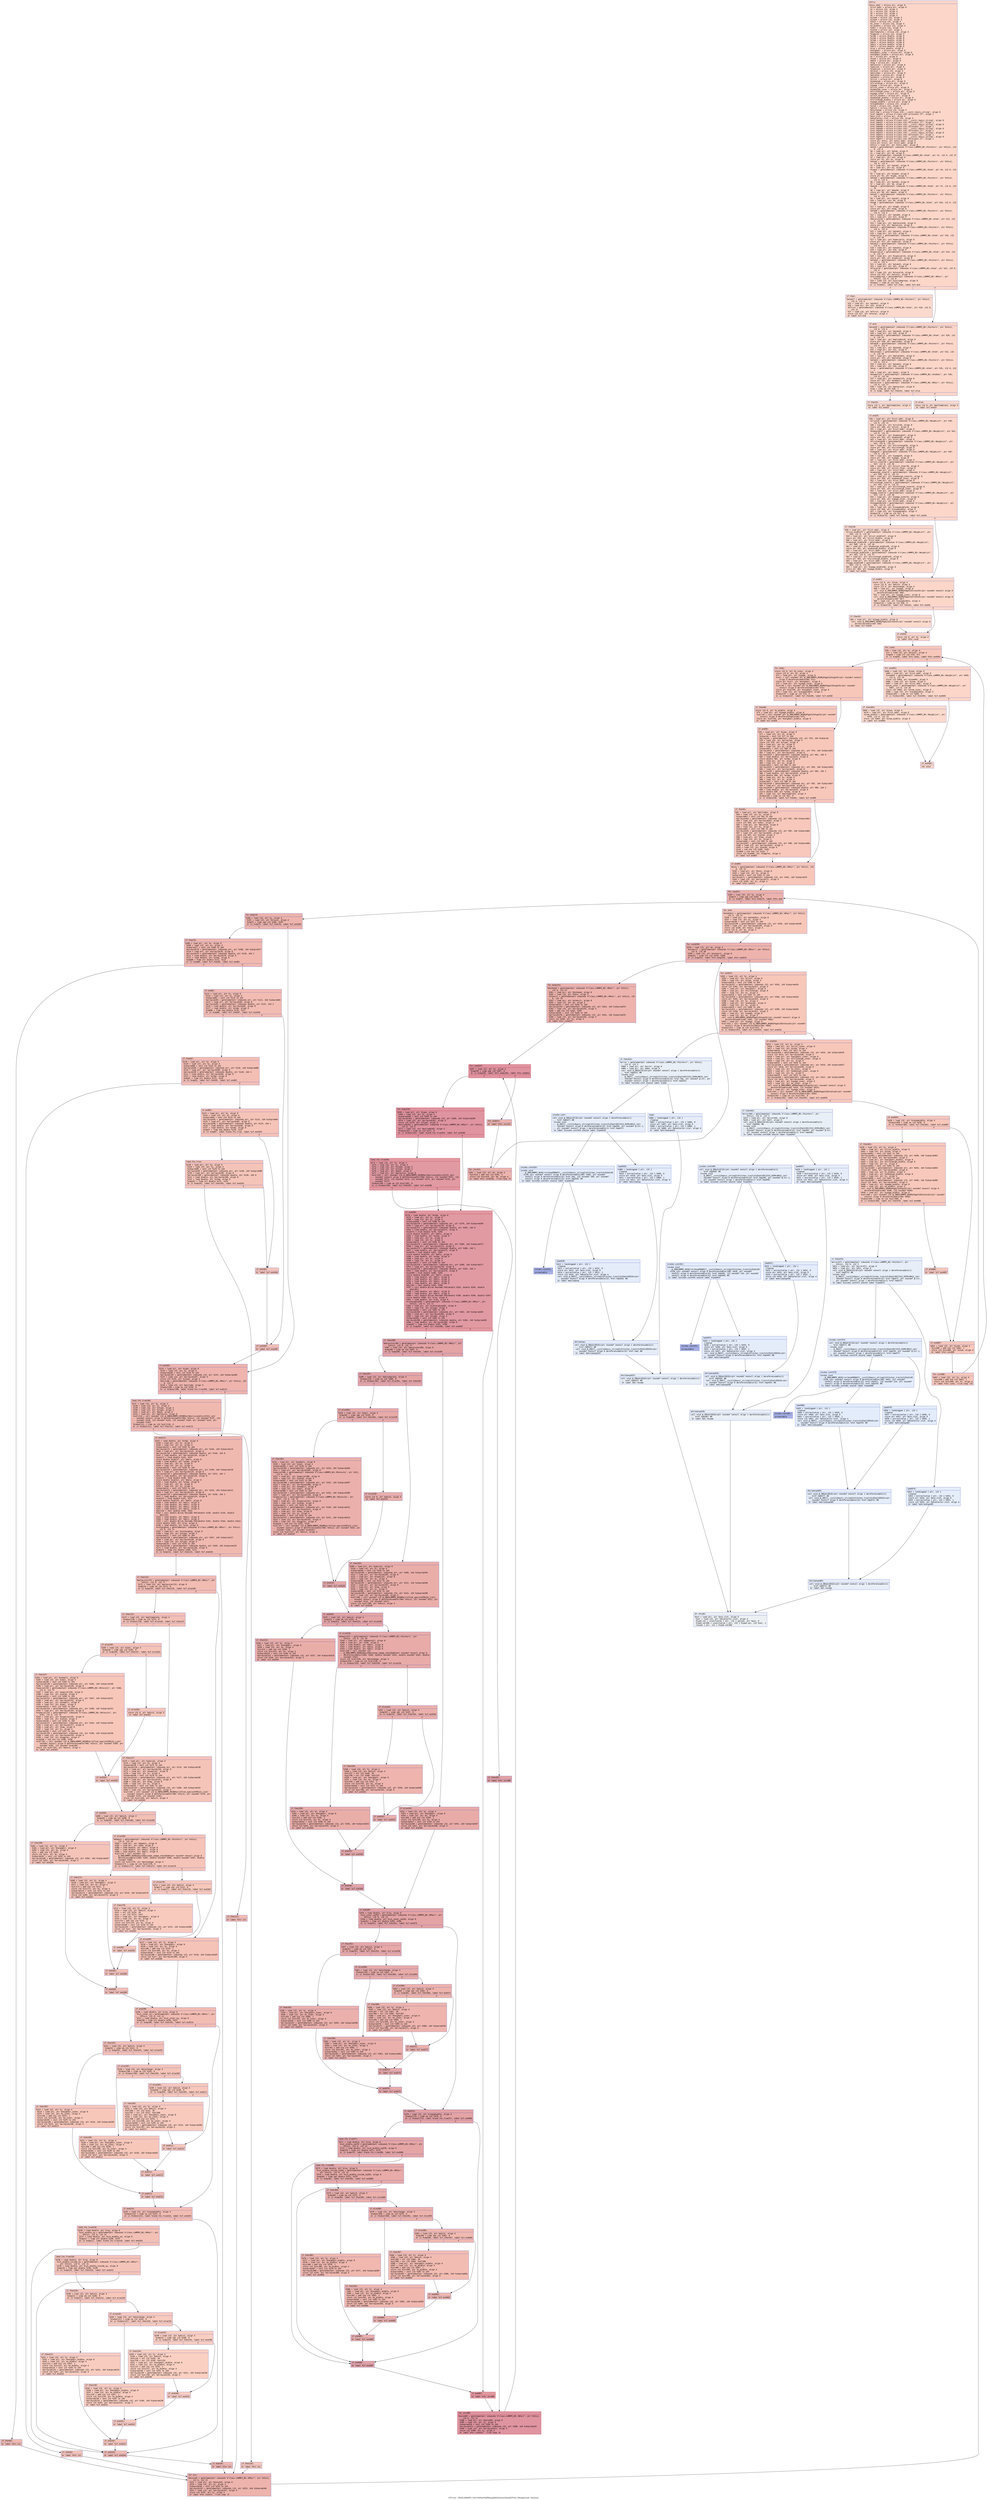 digraph "CFG for '_ZN9LAMMPS_NS23NPairHalfRespaBinNewton5buildEPNS_9NeighListE' function" {
	label="CFG for '_ZN9LAMMPS_NS23NPairHalfRespaBinNewton5buildEPNS_9NeighListE' function";

	Node0x5639c3e78c50 [shape=record,color="#3d50c3ff", style=filled, fillcolor="#f6a38570" fontname="Courier",label="{entry:\l|  %this.addr = alloca ptr, align 8\l  %list.addr = alloca ptr, align 8\l  %i = alloca i32, align 4\l  %j = alloca i32, align 4\l  %k = alloca i32, align 4\l  %n = alloca i32, align 4\l  %itype = alloca i32, align 4\l  %jtype = alloca i32, align 4\l  %ibin = alloca i32, align 4\l  %n_inner = alloca i32, align 4\l  %n_middle = alloca i32, align 4\l  %imol = alloca i32, align 4\l  %iatom = alloca i32, align 4\l  %moltemplate = alloca i32, align 4\l  %tagprev = alloca i32, align 4\l  %xtmp = alloca double, align 8\l  %ytmp = alloca double, align 8\l  %ztmp = alloca double, align 8\l  %delx = alloca double, align 8\l  %dely = alloca double, align 8\l  %delz = alloca double, align 8\l  %rsq = alloca double, align 8\l  %neighptr = alloca ptr, align 8\l  %neighptr_inner = alloca ptr, align 8\l  %neighptr_middle = alloca ptr, align 8\l  %x = alloca ptr, align 8\l  %type = alloca ptr, align 8\l  %mask = alloca ptr, align 8\l  %tag = alloca ptr, align 8\l  %molecule = alloca ptr, align 8\l  %special = alloca ptr, align 8\l  %nspecial = alloca ptr, align 8\l  %nlocal = alloca i32, align 4\l  %molindex = alloca ptr, align 8\l  %molatom = alloca ptr, align 8\l  %onemols = alloca ptr, align 8\l  %ilist = alloca ptr, align 8\l  %numneigh = alloca ptr, align 8\l  %firstneigh = alloca ptr, align 8\l  %ipage = alloca ptr, align 8\l  %ilist_inner = alloca ptr, align 8\l  %numneigh_inner = alloca ptr, align 8\l  %firstneigh_inner = alloca ptr, align 8\l  %ipage_inner = alloca ptr, align 8\l  %ilist_middle = alloca ptr, align 8\l  %numneigh_middle = alloca ptr, align 8\l  %firstneigh_middle = alloca ptr, align 8\l  %ipage_middle = alloca ptr, align 8\l  %respamiddle = alloca i32, align 4\l  %inum = alloca i32, align 4\l  %which = alloca i32, align 4\l  %minchange = alloca i32, align 4\l  %ref.tmp = alloca %\"class.std::__cxx11::basic_string\", align 8\l  %ref.tmp425 = alloca %\"class.std::allocator.27\", align 1\l  %exn.slot = alloca ptr, align 8\l  %ehselector.slot = alloca i32, align 4\l  %ref.tmp426 = alloca %\"class.std::__cxx11::basic_string\", align 8\l  %ref.tmp427 = alloca %\"class.std::allocator.27\", align 1\l  %ref.tmp445 = alloca %\"class.std::__cxx11::basic_string\", align 8\l  %ref.tmp446 = alloca %\"class.std::allocator.27\", align 1\l  %ref.tmp449 = alloca %\"class.std::__cxx11::basic_string\", align 8\l  %ref.tmp450 = alloca %\"class.std::allocator.27\", align 1\l  %ref.tmp472 = alloca %\"class.std::__cxx11::basic_string\", align 8\l  %ref.tmp473 = alloca %\"class.std::allocator.27\", align 1\l  %ref.tmp476 = alloca %\"class.std::__cxx11::basic_string\", align 8\l  %ref.tmp477 = alloca %\"class.std::allocator.27\", align 1\l  store ptr %this, ptr %this.addr, align 8\l  store ptr %list, ptr %list.addr, align 8\l  %this1 = load ptr, ptr %this.addr, align 8\l  %atom = getelementptr inbounds %\"class.LAMMPS_NS::Pointers\", ptr %this1, i32\l... 0, i32 6\l  %0 = load ptr, ptr %atom, align 8\l  %1 = load ptr, ptr %0, align 8\l  %x2 = getelementptr inbounds %\"class.LAMMPS_NS::Atom\", ptr %1, i32 0, i32 37\l  %2 = load ptr, ptr %x2, align 8\l  store ptr %2, ptr %x, align 8\l  %atom3 = getelementptr inbounds %\"class.LAMMPS_NS::Pointers\", ptr %this1,\l... i32 0, i32 6\l  %3 = load ptr, ptr %atom3, align 8\l  %4 = load ptr, ptr %3, align 8\l  %type4 = getelementptr inbounds %\"class.LAMMPS_NS::Atom\", ptr %4, i32 0, i32\l... 34\l  %5 = load ptr, ptr %type4, align 8\l  store ptr %5, ptr %type, align 8\l  %atom5 = getelementptr inbounds %\"class.LAMMPS_NS::Pointers\", ptr %this1,\l... i32 0, i32 6\l  %6 = load ptr, ptr %atom5, align 8\l  %7 = load ptr, ptr %6, align 8\l  %mask6 = getelementptr inbounds %\"class.LAMMPS_NS::Atom\", ptr %7, i32 0, i32\l... 35\l  %8 = load ptr, ptr %mask6, align 8\l  store ptr %8, ptr %mask, align 8\l  %atom7 = getelementptr inbounds %\"class.LAMMPS_NS::Pointers\", ptr %this1,\l... i32 0, i32 6\l  %9 = load ptr, ptr %atom7, align 8\l  %10 = load ptr, ptr %9, align 8\l  %tag8 = getelementptr inbounds %\"class.LAMMPS_NS::Atom\", ptr %10, i32 0, i32\l... 33\l  %11 = load ptr, ptr %tag8, align 8\l  store ptr %11, ptr %tag, align 8\l  %atom9 = getelementptr inbounds %\"class.LAMMPS_NS::Pointers\", ptr %this1,\l... i32 0, i32 6\l  %12 = load ptr, ptr %atom9, align 8\l  %13 = load ptr, ptr %12, align 8\l  %molecule10 = getelementptr inbounds %\"class.LAMMPS_NS::Atom\", ptr %13, i32\l... 0, i32 54\l  %14 = load ptr, ptr %molecule10, align 8\l  store ptr %14, ptr %molecule, align 8\l  %atom11 = getelementptr inbounds %\"class.LAMMPS_NS::Pointers\", ptr %this1,\l... i32 0, i32 6\l  %15 = load ptr, ptr %atom11, align 8\l  %16 = load ptr, ptr %15, align 8\l  %special12 = getelementptr inbounds %\"class.LAMMPS_NS::Atom\", ptr %16, i32\l... 0, i32 58\l  %17 = load ptr, ptr %special12, align 8\l  store ptr %17, ptr %special, align 8\l  %atom13 = getelementptr inbounds %\"class.LAMMPS_NS::Pointers\", ptr %this1,\l... i32 0, i32 6\l  %18 = load ptr, ptr %atom13, align 8\l  %19 = load ptr, ptr %18, align 8\l  %nspecial14 = getelementptr inbounds %\"class.LAMMPS_NS::Atom\", ptr %19, i32\l... 0, i32 57\l  %20 = load ptr, ptr %nspecial14, align 8\l  store ptr %20, ptr %nspecial, align 8\l  %atom15 = getelementptr inbounds %\"class.LAMMPS_NS::Pointers\", ptr %this1,\l... i32 0, i32 6\l  %21 = load ptr, ptr %atom15, align 8\l  %22 = load ptr, ptr %21, align 8\l  %nlocal16 = getelementptr inbounds %\"class.LAMMPS_NS::Atom\", ptr %22, i32 0,\l... i32 4\l  %23 = load i32, ptr %nlocal16, align 8\l  store i32 %23, ptr %nlocal, align 4\l  %includegroup = getelementptr inbounds %\"class.LAMMPS_NS::NPair\", ptr\l... %this1, i32 0, i32 8\l  %24 = load i32, ptr %includegroup, align 8\l  %tobool = icmp ne i32 %24, 0\l  br i1 %tobool, label %if.then, label %if.end\l|{<s0>T|<s1>F}}"];
	Node0x5639c3e78c50:s0 -> Node0x5639c3e7fb00[tooltip="entry -> if.then\nProbability 62.50%" ];
	Node0x5639c3e78c50:s1 -> Node0x5639c3e7fb70[tooltip="entry -> if.end\nProbability 37.50%" ];
	Node0x5639c3e7fb00 [shape=record,color="#3d50c3ff", style=filled, fillcolor="#f7ac8e70" fontname="Courier",label="{if.then:\l|  %atom17 = getelementptr inbounds %\"class.LAMMPS_NS::Pointers\", ptr %this1,\l... i32 0, i32 6\l  %25 = load ptr, ptr %atom17, align 8\l  %26 = load ptr, ptr %25, align 8\l  %nfirst = getelementptr inbounds %\"class.LAMMPS_NS::Atom\", ptr %26, i32 0,\l... i32 31\l  %27 = load i32, ptr %nfirst, align 8\l  store i32 %27, ptr %nlocal, align 4\l  br label %if.end\l}"];
	Node0x5639c3e7fb00 -> Node0x5639c3e7fb70[tooltip="if.then -> if.end\nProbability 100.00%" ];
	Node0x5639c3e7fb70 [shape=record,color="#3d50c3ff", style=filled, fillcolor="#f6a38570" fontname="Courier",label="{if.end:\l|  %atom18 = getelementptr inbounds %\"class.LAMMPS_NS::Pointers\", ptr %this1,\l... i32 0, i32 6\l  %28 = load ptr, ptr %atom18, align 8\l  %29 = load ptr, ptr %28, align 8\l  %molindex19 = getelementptr inbounds %\"class.LAMMPS_NS::Atom\", ptr %29, i32\l... 0, i32 55\l  %30 = load ptr, ptr %molindex19, align 8\l  store ptr %30, ptr %molindex, align 8\l  %atom20 = getelementptr inbounds %\"class.LAMMPS_NS::Pointers\", ptr %this1,\l... i32 0, i32 6\l  %31 = load ptr, ptr %atom20, align 8\l  %32 = load ptr, ptr %31, align 8\l  %molatom21 = getelementptr inbounds %\"class.LAMMPS_NS::Atom\", ptr %32, i32\l... 0, i32 56\l  %33 = load ptr, ptr %molatom21, align 8\l  store ptr %33, ptr %molatom, align 8\l  %atom22 = getelementptr inbounds %\"class.LAMMPS_NS::Pointers\", ptr %this1,\l... i32 0, i32 6\l  %34 = load ptr, ptr %atom22, align 8\l  %35 = load ptr, ptr %34, align 8\l  %avec = getelementptr inbounds %\"class.LAMMPS_NS::Atom\", ptr %35, i32 0, i32\l... 2\l  %36 = load ptr, ptr %avec, align 8\l  %onemols23 = getelementptr inbounds %\"class.LAMMPS_NS::AtomVec\", ptr %36,\l... i32 0, i32 24\l  %37 = load ptr, ptr %onemols23, align 8\l  store ptr %37, ptr %onemols, align 8\l  %molecular = getelementptr inbounds %\"class.LAMMPS_NS::NPair\", ptr %this1,\l... i32 0, i32 77\l  %38 = load i32, ptr %molecular, align 8\l  %cmp = icmp eq i32 %38, 2\l  br i1 %cmp, label %if.then24, label %if.else\l|{<s0>T|<s1>F}}"];
	Node0x5639c3e7fb70:s0 -> Node0x5639c3e81ba0[tooltip="if.end -> if.then24\nProbability 50.00%" ];
	Node0x5639c3e7fb70:s1 -> Node0x5639c3e81bf0[tooltip="if.end -> if.else\nProbability 50.00%" ];
	Node0x5639c3e81ba0 [shape=record,color="#3d50c3ff", style=filled, fillcolor="#f7ac8e70" fontname="Courier",label="{if.then24:\l|  store i32 1, ptr %moltemplate, align 4\l  br label %if.end25\l}"];
	Node0x5639c3e81ba0 -> Node0x5639c3e81db0[tooltip="if.then24 -> if.end25\nProbability 100.00%" ];
	Node0x5639c3e81bf0 [shape=record,color="#3d50c3ff", style=filled, fillcolor="#f7ac8e70" fontname="Courier",label="{if.else:\l|  store i32 0, ptr %moltemplate, align 4\l  br label %if.end25\l}"];
	Node0x5639c3e81bf0 -> Node0x5639c3e81db0[tooltip="if.else -> if.end25\nProbability 100.00%" ];
	Node0x5639c3e81db0 [shape=record,color="#3d50c3ff", style=filled, fillcolor="#f6a38570" fontname="Courier",label="{if.end25:\l|  %39 = load ptr, ptr %list.addr, align 8\l  %ilist26 = getelementptr inbounds %\"class.LAMMPS_NS::NeighList\", ptr %39,\l... i32 0, i32 21\l  %40 = load ptr, ptr %ilist26, align 8\l  store ptr %40, ptr %ilist, align 8\l  %41 = load ptr, ptr %list.addr, align 8\l  %numneigh27 = getelementptr inbounds %\"class.LAMMPS_NS::NeighList\", ptr %41,\l... i32 0, i32 22\l  %42 = load ptr, ptr %numneigh27, align 8\l  store ptr %42, ptr %numneigh, align 8\l  %43 = load ptr, ptr %list.addr, align 8\l  %firstneigh28 = getelementptr inbounds %\"class.LAMMPS_NS::NeighList\", ptr\l... %43, i32 0, i32 23\l  %44 = load ptr, ptr %firstneigh28, align 8\l  store ptr %44, ptr %firstneigh, align 8\l  %45 = load ptr, ptr %list.addr, align 8\l  %ipage29 = getelementptr inbounds %\"class.LAMMPS_NS::NeighList\", ptr %45,\l... i32 0, i32 27\l  %46 = load ptr, ptr %ipage29, align 8\l  store ptr %46, ptr %ipage, align 8\l  %47 = load ptr, ptr %list.addr, align 8\l  %ilist_inner30 = getelementptr inbounds %\"class.LAMMPS_NS::NeighList\", ptr\l... %47, i32 0, i32 30\l  %48 = load ptr, ptr %ilist_inner30, align 8\l  store ptr %48, ptr %ilist_inner, align 8\l  %49 = load ptr, ptr %list.addr, align 8\l  %numneigh_inner31 = getelementptr inbounds %\"class.LAMMPS_NS::NeighList\",\l... ptr %49, i32 0, i32 31\l  %50 = load ptr, ptr %numneigh_inner31, align 8\l  store ptr %50, ptr %numneigh_inner, align 8\l  %51 = load ptr, ptr %list.addr, align 8\l  %firstneigh_inner32 = getelementptr inbounds %\"class.LAMMPS_NS::NeighList\",\l... ptr %51, i32 0, i32 32\l  %52 = load ptr, ptr %firstneigh_inner32, align 8\l  store ptr %52, ptr %firstneigh_inner, align 8\l  %53 = load ptr, ptr %list.addr, align 8\l  %ipage_inner33 = getelementptr inbounds %\"class.LAMMPS_NS::NeighList\", ptr\l... %53, i32 0, i32 38\l  %54 = load ptr, ptr %ipage_inner33, align 8\l  store ptr %54, ptr %ipage_inner, align 8\l  %55 = load ptr, ptr %list.addr, align 8\l  %respamiddle34 = getelementptr inbounds %\"class.LAMMPS_NS::NeighList\", ptr\l... %55, i32 0, i32 12\l  %56 = load i32, ptr %respamiddle34, align 8\l  store i32 %56, ptr %respamiddle, align 4\l  %57 = load i32, ptr %respamiddle, align 4\l  %tobool35 = icmp ne i32 %57, 0\l  br i1 %tobool35, label %if.then36, label %if.end41\l|{<s0>T|<s1>F}}"];
	Node0x5639c3e81db0:s0 -> Node0x5639c3e841a0[tooltip="if.end25 -> if.then36\nProbability 62.50%" ];
	Node0x5639c3e81db0:s1 -> Node0x5639c3e84220[tooltip="if.end25 -> if.end41\nProbability 37.50%" ];
	Node0x5639c3e841a0 [shape=record,color="#3d50c3ff", style=filled, fillcolor="#f7ac8e70" fontname="Courier",label="{if.then36:\l|  %58 = load ptr, ptr %list.addr, align 8\l  %ilist_middle37 = getelementptr inbounds %\"class.LAMMPS_NS::NeighList\", ptr\l... %58, i32 0, i32 35\l  %59 = load ptr, ptr %ilist_middle37, align 8\l  store ptr %59, ptr %ilist_middle, align 8\l  %60 = load ptr, ptr %list.addr, align 8\l  %numneigh_middle38 = getelementptr inbounds %\"class.LAMMPS_NS::NeighList\",\l... ptr %60, i32 0, i32 36\l  %61 = load ptr, ptr %numneigh_middle38, align 8\l  store ptr %61, ptr %numneigh_middle, align 8\l  %62 = load ptr, ptr %list.addr, align 8\l  %firstneigh_middle39 = getelementptr inbounds %\"class.LAMMPS_NS::NeighList\",\l... ptr %62, i32 0, i32 37\l  %63 = load ptr, ptr %firstneigh_middle39, align 8\l  store ptr %63, ptr %firstneigh_middle, align 8\l  %64 = load ptr, ptr %list.addr, align 8\l  %ipage_middle40 = getelementptr inbounds %\"class.LAMMPS_NS::NeighList\", ptr\l... %64, i32 0, i32 39\l  %65 = load ptr, ptr %ipage_middle40, align 8\l  store ptr %65, ptr %ipage_middle, align 8\l  br label %if.end41\l}"];
	Node0x5639c3e841a0 -> Node0x5639c3e84220[tooltip="if.then36 -> if.end41\nProbability 100.00%" ];
	Node0x5639c3e84220 [shape=record,color="#3d50c3ff", style=filled, fillcolor="#f6a38570" fontname="Courier",label="{if.end41:\l|  store i32 0, ptr %inum, align 4\l  store i32 0, ptr %which, align 4\l  store i32 0, ptr %minchange, align 4\l  %66 = load ptr, ptr %ipage, align 8\l  call void @_ZN9LAMMPS_NS6MyPageIiE5resetEv(ptr noundef nonnull align 8\l... dereferenceable(60) %66)\l  %67 = load ptr, ptr %ipage_inner, align 8\l  call void @_ZN9LAMMPS_NS6MyPageIiE5resetEv(ptr noundef nonnull align 8\l... dereferenceable(60) %67)\l  %68 = load i32, ptr %respamiddle, align 4\l  %tobool42 = icmp ne i32 %68, 0\l  br i1 %tobool42, label %if.then43, label %if.end44\l|{<s0>T|<s1>F}}"];
	Node0x5639c3e84220:s0 -> Node0x5639c3e85530[tooltip="if.end41 -> if.then43\nProbability 62.50%" ];
	Node0x5639c3e84220:s1 -> Node0x5639c3e855e0[tooltip="if.end41 -> if.end44\nProbability 37.50%" ];
	Node0x5639c3e85530 [shape=record,color="#3d50c3ff", style=filled, fillcolor="#f7ac8e70" fontname="Courier",label="{if.then43:\l|  %69 = load ptr, ptr %ipage_middle, align 8\l  call void @_ZN9LAMMPS_NS6MyPageIiE5resetEv(ptr noundef nonnull align 8\l... dereferenceable(60) %69)\l  br label %if.end44\l}"];
	Node0x5639c3e85530 -> Node0x5639c3e855e0[tooltip="if.then43 -> if.end44\nProbability 100.00%" ];
	Node0x5639c3e855e0 [shape=record,color="#3d50c3ff", style=filled, fillcolor="#f6a38570" fontname="Courier",label="{if.end44:\l|  store i32 0, ptr %i, align 4\l  br label %for.cond\l}"];
	Node0x5639c3e855e0 -> Node0x5639c3e85a50[tooltip="if.end44 -> for.cond\nProbability 100.00%" ];
	Node0x5639c3e85a50 [shape=record,color="#3d50c3ff", style=filled, fillcolor="#ec7f6370" fontname="Courier",label="{for.cond:\l|  %70 = load i32, ptr %i, align 4\l  %71 = load i32, ptr %nlocal, align 4\l  %cmp45 = icmp slt i32 %70, %71\l  br i1 %cmp45, label %for.body, label %for.end491\l|{<s0>T|<s1>F}}"];
	Node0x5639c3e85a50:s0 -> Node0x5639c3e85ca0[tooltip="for.cond -> for.body\nProbability 96.88%" ];
	Node0x5639c3e85a50:s1 -> Node0x5639c3e85cf0[tooltip="for.cond -> for.end491\nProbability 3.12%" ];
	Node0x5639c3e85ca0 [shape=record,color="#3d50c3ff", style=filled, fillcolor="#ec7f6370" fontname="Courier",label="{for.body:\l|  store i32 0, ptr %n_inner, align 4\l  store i32 0, ptr %n, align 4\l  %72 = load ptr, ptr %ipage, align 8\l  %call = call noundef ptr @_ZN9LAMMPS_NS6MyPageIiE4vgetEv(ptr noundef nonnull\l... align 8 dereferenceable(60) %72)\l  store ptr %call, ptr %neighptr, align 8\l  %73 = load ptr, ptr %ipage_inner, align 8\l  %call46 = call noundef ptr @_ZN9LAMMPS_NS6MyPageIiE4vgetEv(ptr noundef\l... nonnull align 8 dereferenceable(60) %73)\l  store ptr %call46, ptr %neighptr_inner, align 8\l  %74 = load i32, ptr %respamiddle, align 4\l  %tobool47 = icmp ne i32 %74, 0\l  br i1 %tobool47, label %if.then48, label %if.end50\l|{<s0>T|<s1>F}}"];
	Node0x5639c3e85ca0:s0 -> Node0x5639c3e865e0[tooltip="for.body -> if.then48\nProbability 62.50%" ];
	Node0x5639c3e85ca0:s1 -> Node0x5639c3e86690[tooltip="for.body -> if.end50\nProbability 37.50%" ];
	Node0x5639c3e865e0 [shape=record,color="#3d50c3ff", style=filled, fillcolor="#ed836670" fontname="Courier",label="{if.then48:\l|  store i32 0, ptr %n_middle, align 4\l  %75 = load ptr, ptr %ipage_middle, align 8\l  %call49 = call noundef ptr @_ZN9LAMMPS_NS6MyPageIiE4vgetEv(ptr noundef\l... nonnull align 8 dereferenceable(60) %75)\l  store ptr %call49, ptr %neighptr_middle, align 8\l  br label %if.end50\l}"];
	Node0x5639c3e865e0 -> Node0x5639c3e86690[tooltip="if.then48 -> if.end50\nProbability 100.00%" ];
	Node0x5639c3e86690 [shape=record,color="#3d50c3ff", style=filled, fillcolor="#ec7f6370" fontname="Courier",label="{if.end50:\l|  %76 = load ptr, ptr %type, align 8\l  %77 = load i32, ptr %i, align 4\l  %idxprom = sext i32 %77 to i64\l  %arrayidx = getelementptr inbounds i32, ptr %76, i64 %idxprom\l  %78 = load i32, ptr %arrayidx, align 4\l  store i32 %78, ptr %itype, align 4\l  %79 = load ptr, ptr %x, align 8\l  %80 = load i32, ptr %i, align 4\l  %idxprom51 = sext i32 %80 to i64\l  %arrayidx52 = getelementptr inbounds ptr, ptr %79, i64 %idxprom51\l  %81 = load ptr, ptr %arrayidx52, align 8\l  %arrayidx53 = getelementptr inbounds double, ptr %81, i64 0\l  %82 = load double, ptr %arrayidx53, align 8\l  store double %82, ptr %xtmp, align 8\l  %83 = load ptr, ptr %x, align 8\l  %84 = load i32, ptr %i, align 4\l  %idxprom54 = sext i32 %84 to i64\l  %arrayidx55 = getelementptr inbounds ptr, ptr %83, i64 %idxprom54\l  %85 = load ptr, ptr %arrayidx55, align 8\l  %arrayidx56 = getelementptr inbounds double, ptr %85, i64 1\l  %86 = load double, ptr %arrayidx56, align 8\l  store double %86, ptr %ytmp, align 8\l  %87 = load ptr, ptr %x, align 8\l  %88 = load i32, ptr %i, align 4\l  %idxprom57 = sext i32 %88 to i64\l  %arrayidx58 = getelementptr inbounds ptr, ptr %87, i64 %idxprom57\l  %89 = load ptr, ptr %arrayidx58, align 8\l  %arrayidx59 = getelementptr inbounds double, ptr %89, i64 2\l  %90 = load double, ptr %arrayidx59, align 8\l  store double %90, ptr %ztmp, align 8\l  %91 = load i32, ptr %moltemplate, align 4\l  %tobool60 = icmp ne i32 %91, 0\l  br i1 %tobool60, label %if.then61, label %if.end69\l|{<s0>T|<s1>F}}"];
	Node0x5639c3e86690:s0 -> Node0x5639c3e87f20[tooltip="if.end50 -> if.then61\nProbability 62.50%" ];
	Node0x5639c3e86690:s1 -> Node0x5639c3e87fa0[tooltip="if.end50 -> if.end69\nProbability 37.50%" ];
	Node0x5639c3e87f20 [shape=record,color="#3d50c3ff", style=filled, fillcolor="#ed836670" fontname="Courier",label="{if.then61:\l|  %92 = load ptr, ptr %molindex, align 8\l  %93 = load i32, ptr %i, align 4\l  %idxprom62 = sext i32 %93 to i64\l  %arrayidx63 = getelementptr inbounds i32, ptr %92, i64 %idxprom62\l  %94 = load i32, ptr %arrayidx63, align 4\l  store i32 %94, ptr %imol, align 4\l  %95 = load ptr, ptr %molatom, align 8\l  %96 = load i32, ptr %i, align 4\l  %idxprom64 = sext i32 %96 to i64\l  %arrayidx65 = getelementptr inbounds i32, ptr %95, i64 %idxprom64\l  %97 = load i32, ptr %arrayidx65, align 4\l  store i32 %97, ptr %iatom, align 4\l  %98 = load ptr, ptr %tag, align 8\l  %99 = load i32, ptr %i, align 4\l  %idxprom66 = sext i32 %99 to i64\l  %arrayidx67 = getelementptr inbounds i32, ptr %98, i64 %idxprom66\l  %100 = load i32, ptr %arrayidx67, align 4\l  %101 = load i32, ptr %iatom, align 4\l  %sub = sub nsw i32 %100, %101\l  %sub68 = sub nsw i32 %sub, 1\l  store i32 %sub68, ptr %tagprev, align 4\l  br label %if.end69\l}"];
	Node0x5639c3e87f20 -> Node0x5639c3e87fa0[tooltip="if.then61 -> if.end69\nProbability 100.00%" ];
	Node0x5639c3e87fa0 [shape=record,color="#3d50c3ff", style=filled, fillcolor="#ec7f6370" fontname="Courier",label="{if.end69:\l|  %bins = getelementptr inbounds %\"class.LAMMPS_NS::NPair\", ptr %this1, i32\l... 0, i32 52\l  %102 = load ptr, ptr %bins, align 8\l  %103 = load i32, ptr %i, align 4\l  %idxprom70 = sext i32 %103 to i64\l  %arrayidx71 = getelementptr inbounds i32, ptr %102, i64 %idxprom70\l  %104 = load i32, ptr %arrayidx71, align 4\l  store i32 %104, ptr %j, align 4\l  br label %for.cond72\l}"];
	Node0x5639c3e87fa0 -> Node0x5639c3e89a70[tooltip="if.end69 -> for.cond72\nProbability 100.00%" ];
	Node0x5639c3e89a70 [shape=record,color="#3d50c3ff", style=filled, fillcolor="#d6524470" fontname="Courier",label="{for.cond72:\l|  %105 = load i32, ptr %j, align 4\l  %cmp73 = icmp sge i32 %105, 0\l  br i1 %cmp73, label %for.body74, label %for.end\l|{<s0>T|<s1>F}}"];
	Node0x5639c3e89a70:s0 -> Node0x5639c3e89c90[tooltip="for.cond72 -> for.body74\nProbability 96.88%" ];
	Node0x5639c3e89a70:s1 -> Node0x5639c3e89d10[tooltip="for.cond72 -> for.end\nProbability 3.12%" ];
	Node0x5639c3e89c90 [shape=record,color="#3d50c3ff", style=filled, fillcolor="#d6524470" fontname="Courier",label="{for.body74:\l|  %106 = load i32, ptr %j, align 4\l  %107 = load i32, ptr %nlocal, align 4\l  %cmp75 = icmp sge i32 %106, %107\l  br i1 %cmp75, label %if.then76, label %if.end105\l|{<s0>T|<s1>F}}"];
	Node0x5639c3e89c90:s0 -> Node0x5639c3e89fe0[tooltip="for.body74 -> if.then76\nProbability 50.00%" ];
	Node0x5639c3e89c90:s1 -> Node0x5639c3e8a060[tooltip="for.body74 -> if.end105\nProbability 50.00%" ];
	Node0x5639c3e89fe0 [shape=record,color="#3d50c3ff", style=filled, fillcolor="#dc5d4a70" fontname="Courier",label="{if.then76:\l|  %108 = load ptr, ptr %x, align 8\l  %109 = load i32, ptr %j, align 4\l  %idxprom77 = sext i32 %109 to i64\l  %arrayidx78 = getelementptr inbounds ptr, ptr %108, i64 %idxprom77\l  %110 = load ptr, ptr %arrayidx78, align 8\l  %arrayidx79 = getelementptr inbounds double, ptr %110, i64 2\l  %111 = load double, ptr %arrayidx79, align 8\l  %112 = load double, ptr %ztmp, align 8\l  %cmp80 = fcmp olt double %111, %112\l  br i1 %cmp80, label %if.then81, label %if.end82\l|{<s0>T|<s1>F}}"];
	Node0x5639c3e89fe0:s0 -> Node0x5639c3e8a760[tooltip="if.then76 -> if.then81\nProbability 50.00%" ];
	Node0x5639c3e89fe0:s1 -> Node0x5639c3e8a7e0[tooltip="if.then76 -> if.end82\nProbability 50.00%" ];
	Node0x5639c3e8a760 [shape=record,color="#3d50c3ff", style=filled, fillcolor="#e1675170" fontname="Courier",label="{if.then81:\l|  br label %for.inc\l}"];
	Node0x5639c3e8a760 -> Node0x5639c3e8a970[tooltip="if.then81 -> for.inc\nProbability 100.00%" ];
	Node0x5639c3e8a7e0 [shape=record,color="#3d50c3ff", style=filled, fillcolor="#e1675170" fontname="Courier",label="{if.end82:\l|  %113 = load ptr, ptr %x, align 8\l  %114 = load i32, ptr %j, align 4\l  %idxprom83 = sext i32 %114 to i64\l  %arrayidx84 = getelementptr inbounds ptr, ptr %113, i64 %idxprom83\l  %115 = load ptr, ptr %arrayidx84, align 8\l  %arrayidx85 = getelementptr inbounds double, ptr %115, i64 2\l  %116 = load double, ptr %arrayidx85, align 8\l  %117 = load double, ptr %ztmp, align 8\l  %cmp86 = fcmp oeq double %116, %117\l  br i1 %cmp86, label %if.then87, label %if.end104\l|{<s0>T|<s1>F}}"];
	Node0x5639c3e8a7e0:s0 -> Node0x5639c3e7e210[tooltip="if.end82 -> if.then87\nProbability 62.50%" ];
	Node0x5639c3e8a7e0:s1 -> Node0x5639c3e7e290[tooltip="if.end82 -> if.end104\nProbability 37.50%" ];
	Node0x5639c3e7e210 [shape=record,color="#3d50c3ff", style=filled, fillcolor="#e36c5570" fontname="Courier",label="{if.then87:\l|  %118 = load ptr, ptr %x, align 8\l  %119 = load i32, ptr %j, align 4\l  %idxprom88 = sext i32 %119 to i64\l  %arrayidx89 = getelementptr inbounds ptr, ptr %118, i64 %idxprom88\l  %120 = load ptr, ptr %arrayidx89, align 8\l  %arrayidx90 = getelementptr inbounds double, ptr %120, i64 1\l  %121 = load double, ptr %arrayidx90, align 8\l  %122 = load double, ptr %ytmp, align 8\l  %cmp91 = fcmp olt double %121, %122\l  br i1 %cmp91, label %if.then92, label %if.end93\l|{<s0>T|<s1>F}}"];
	Node0x5639c3e7e210:s0 -> Node0x5639c3e7e990[tooltip="if.then87 -> if.then92\nProbability 50.00%" ];
	Node0x5639c3e7e210:s1 -> Node0x5639c3e7ea10[tooltip="if.then87 -> if.end93\nProbability 50.00%" ];
	Node0x5639c3e7e990 [shape=record,color="#3d50c3ff", style=filled, fillcolor="#e8765c70" fontname="Courier",label="{if.then92:\l|  br label %for.inc\l}"];
	Node0x5639c3e7e990 -> Node0x5639c3e8a970[tooltip="if.then92 -> for.inc\nProbability 100.00%" ];
	Node0x5639c3e7ea10 [shape=record,color="#3d50c3ff", style=filled, fillcolor="#e8765c70" fontname="Courier",label="{if.end93:\l|  %123 = load ptr, ptr %x, align 8\l  %124 = load i32, ptr %j, align 4\l  %idxprom94 = sext i32 %124 to i64\l  %arrayidx95 = getelementptr inbounds ptr, ptr %123, i64 %idxprom94\l  %125 = load ptr, ptr %arrayidx95, align 8\l  %arrayidx96 = getelementptr inbounds double, ptr %125, i64 1\l  %126 = load double, ptr %arrayidx96, align 8\l  %127 = load double, ptr %ytmp, align 8\l  %cmp97 = fcmp oeq double %126, %127\l  br i1 %cmp97, label %land.lhs.true, label %if.end103\l|{<s0>T|<s1>F}}"];
	Node0x5639c3e7ea10:s0 -> Node0x5639c3e8cf30[tooltip="if.end93 -> land.lhs.true\nProbability 62.50%" ];
	Node0x5639c3e7ea10:s1 -> Node0x5639c3e8cfb0[tooltip="if.end93 -> if.end103\nProbability 37.50%" ];
	Node0x5639c3e8cf30 [shape=record,color="#3d50c3ff", style=filled, fillcolor="#e97a5f70" fontname="Courier",label="{land.lhs.true:\l|  %128 = load ptr, ptr %x, align 8\l  %129 = load i32, ptr %j, align 4\l  %idxprom98 = sext i32 %129 to i64\l  %arrayidx99 = getelementptr inbounds ptr, ptr %128, i64 %idxprom98\l  %130 = load ptr, ptr %arrayidx99, align 8\l  %arrayidx100 = getelementptr inbounds double, ptr %130, i64 0\l  %131 = load double, ptr %arrayidx100, align 8\l  %132 = load double, ptr %xtmp, align 8\l  %cmp101 = fcmp olt double %131, %132\l  br i1 %cmp101, label %if.then102, label %if.end103\l|{<s0>T|<s1>F}}"];
	Node0x5639c3e8cf30:s0 -> Node0x5639c3e80c10[tooltip="land.lhs.true -> if.then102\nProbability 50.00%" ];
	Node0x5639c3e8cf30:s1 -> Node0x5639c3e8cfb0[tooltip="land.lhs.true -> if.end103\nProbability 50.00%" ];
	Node0x5639c3e80c10 [shape=record,color="#3d50c3ff", style=filled, fillcolor="#ed836670" fontname="Courier",label="{if.then102:\l|  br label %for.inc\l}"];
	Node0x5639c3e80c10 -> Node0x5639c3e8a970[tooltip="if.then102 -> for.inc\nProbability 100.00%" ];
	Node0x5639c3e8cfb0 [shape=record,color="#3d50c3ff", style=filled, fillcolor="#e97a5f70" fontname="Courier",label="{if.end103:\l|  br label %if.end104\l}"];
	Node0x5639c3e8cfb0 -> Node0x5639c3e7e290[tooltip="if.end103 -> if.end104\nProbability 100.00%" ];
	Node0x5639c3e7e290 [shape=record,color="#3d50c3ff", style=filled, fillcolor="#e36c5570" fontname="Courier",label="{if.end104:\l|  br label %if.end105\l}"];
	Node0x5639c3e7e290 -> Node0x5639c3e8a060[tooltip="if.end104 -> if.end105\nProbability 100.00%" ];
	Node0x5639c3e8a060 [shape=record,color="#3d50c3ff", style=filled, fillcolor="#d8564670" fontname="Courier",label="{if.end105:\l|  %133 = load ptr, ptr %type, align 8\l  %134 = load i32, ptr %j, align 4\l  %idxprom106 = sext i32 %134 to i64\l  %arrayidx107 = getelementptr inbounds i32, ptr %133, i64 %idxprom106\l  %135 = load i32, ptr %arrayidx107, align 4\l  store i32 %135, ptr %jtype, align 4\l  %exclude = getelementptr inbounds %\"class.LAMMPS_NS::NPair\", ptr %this1, i32\l... 0, i32 9\l  %136 = load i32, ptr %exclude, align 4\l  %tobool108 = icmp ne i32 %136, 0\l  br i1 %tobool108, label %land.lhs.true109, label %if.end113\l|{<s0>T|<s1>F}}"];
	Node0x5639c3e8a060:s0 -> Node0x5639c3e814a0[tooltip="if.end105 -> land.lhs.true109\nProbability 62.50%" ];
	Node0x5639c3e8a060:s1 -> Node0x5639c3e81540[tooltip="if.end105 -> if.end113\nProbability 37.50%" ];
	Node0x5639c3e814a0 [shape=record,color="#3d50c3ff", style=filled, fillcolor="#de614d70" fontname="Courier",label="{land.lhs.true109:\l|  %137 = load i32, ptr %i, align 4\l  %138 = load i32, ptr %j, align 4\l  %139 = load i32, ptr %itype, align 4\l  %140 = load i32, ptr %jtype, align 4\l  %141 = load ptr, ptr %mask, align 8\l  %142 = load ptr, ptr %molecule, align 8\l  %call110 = call noundef i32 @_ZNK9LAMMPS_NS5NPair9exclusionEiiiiPiS1_(ptr\l... noundef nonnull align 8 dereferenceable(708) %this1, i32 noundef %137, i32\l... noundef %138, i32 noundef %139, i32 noundef %140, ptr noundef %141, ptr\l... noundef %142)\l  %tobool111 = icmp ne i32 %call110, 0\l  br i1 %tobool111, label %if.then112, label %if.end113\l|{<s0>T|<s1>F}}"];
	Node0x5639c3e814a0:s0 -> Node0x5639c3e8f2d0[tooltip="land.lhs.true109 -> if.then112\nProbability 62.50%" ];
	Node0x5639c3e814a0:s1 -> Node0x5639c3e81540[tooltip="land.lhs.true109 -> if.end113\nProbability 37.50%" ];
	Node0x5639c3e8f2d0 [shape=record,color="#3d50c3ff", style=filled, fillcolor="#e1675170" fontname="Courier",label="{if.then112:\l|  br label %for.inc\l}"];
	Node0x5639c3e8f2d0 -> Node0x5639c3e8a970[tooltip="if.then112 -> for.inc\nProbability 100.00%" ];
	Node0x5639c3e81540 [shape=record,color="#3d50c3ff", style=filled, fillcolor="#de614d70" fontname="Courier",label="{if.end113:\l|  %143 = load double, ptr %xtmp, align 8\l  %144 = load ptr, ptr %x, align 8\l  %145 = load i32, ptr %j, align 4\l  %idxprom114 = sext i32 %145 to i64\l  %arrayidx115 = getelementptr inbounds ptr, ptr %144, i64 %idxprom114\l  %146 = load ptr, ptr %arrayidx115, align 8\l  %arrayidx116 = getelementptr inbounds double, ptr %146, i64 0\l  %147 = load double, ptr %arrayidx116, align 8\l  %sub117 = fsub double %143, %147\l  store double %sub117, ptr %delx, align 8\l  %148 = load double, ptr %ytmp, align 8\l  %149 = load ptr, ptr %x, align 8\l  %150 = load i32, ptr %j, align 4\l  %idxprom118 = sext i32 %150 to i64\l  %arrayidx119 = getelementptr inbounds ptr, ptr %149, i64 %idxprom118\l  %151 = load ptr, ptr %arrayidx119, align 8\l  %arrayidx120 = getelementptr inbounds double, ptr %151, i64 1\l  %152 = load double, ptr %arrayidx120, align 8\l  %sub121 = fsub double %148, %152\l  store double %sub121, ptr %dely, align 8\l  %153 = load double, ptr %ztmp, align 8\l  %154 = load ptr, ptr %x, align 8\l  %155 = load i32, ptr %j, align 4\l  %idxprom122 = sext i32 %155 to i64\l  %arrayidx123 = getelementptr inbounds ptr, ptr %154, i64 %idxprom122\l  %156 = load ptr, ptr %arrayidx123, align 8\l  %arrayidx124 = getelementptr inbounds double, ptr %156, i64 2\l  %157 = load double, ptr %arrayidx124, align 8\l  %sub125 = fsub double %153, %157\l  store double %sub125, ptr %delz, align 8\l  %158 = load double, ptr %delx, align 8\l  %159 = load double, ptr %delx, align 8\l  %160 = load double, ptr %dely, align 8\l  %161 = load double, ptr %dely, align 8\l  %mul126 = fmul double %160, %161\l  %162 = call double @llvm.fmuladd.f64(double %158, double %159, double\l... %mul126)\l  %163 = load double, ptr %delz, align 8\l  %164 = load double, ptr %delz, align 8\l  %165 = call double @llvm.fmuladd.f64(double %163, double %164, double %162)\l  store double %165, ptr %rsq, align 8\l  %166 = load double, ptr %rsq, align 8\l  %cutneighsq = getelementptr inbounds %\"class.LAMMPS_NS::NPair\", ptr %this1,\l... i32 0, i32 11\l  %167 = load ptr, ptr %cutneighsq, align 8\l  %168 = load i32, ptr %itype, align 4\l  %idxprom127 = sext i32 %168 to i64\l  %arrayidx128 = getelementptr inbounds ptr, ptr %167, i64 %idxprom127\l  %169 = load ptr, ptr %arrayidx128, align 8\l  %170 = load i32, ptr %jtype, align 4\l  %idxprom129 = sext i32 %170 to i64\l  %arrayidx130 = getelementptr inbounds double, ptr %169, i64 %idxprom129\l  %171 = load double, ptr %arrayidx130, align 8\l  %cmp131 = fcmp ole double %166, %171\l  br i1 %cmp131, label %if.then132, label %if.end244\l|{<s0>T|<s1>F}}"];
	Node0x5639c3e81540:s0 -> Node0x5639c3e913e0[tooltip="if.end113 -> if.then132\nProbability 50.00%" ];
	Node0x5639c3e81540:s1 -> Node0x5639c3e91460[tooltip="if.end113 -> if.end244\nProbability 50.00%" ];
	Node0x5639c3e913e0 [shape=record,color="#3d50c3ff", style=filled, fillcolor="#e1675170" fontname="Courier",label="{if.then132:\l|  %molecular133 = getelementptr inbounds %\"class.LAMMPS_NS::NPair\", ptr\l... %this1, i32 0, i32 77\l  %172 = load i32, ptr %molecular133, align 8\l  %cmp134 = icmp ne i32 %172, 0\l  br i1 %cmp134, label %if.then135, label %if.else185\l|{<s0>T|<s1>F}}"];
	Node0x5639c3e913e0:s0 -> Node0x5639c3e91790[tooltip="if.then132 -> if.then135\nProbability 62.50%" ];
	Node0x5639c3e913e0:s1 -> Node0x5639c3e91810[tooltip="if.then132 -> if.else185\nProbability 37.50%" ];
	Node0x5639c3e91790 [shape=record,color="#3d50c3ff", style=filled, fillcolor="#e5705870" fontname="Courier",label="{if.then135:\l|  %173 = load i32, ptr %moltemplate, align 4\l  %tobool136 = icmp ne i32 %173, 0\l  br i1 %tobool136, label %if.else145, label %if.then137\l|{<s0>T|<s1>F}}"];
	Node0x5639c3e91790:s0 -> Node0x5639c3e91ae0[tooltip="if.then135 -> if.else145\nProbability 62.50%" ];
	Node0x5639c3e91790:s1 -> Node0x5639c3e91b60[tooltip="if.then135 -> if.then137\nProbability 37.50%" ];
	Node0x5639c3e91b60 [shape=record,color="#3d50c3ff", style=filled, fillcolor="#e97a5f70" fontname="Courier",label="{if.then137:\l|  %174 = load ptr, ptr %special, align 8\l  %175 = load i32, ptr %i, align 4\l  %idxprom138 = sext i32 %175 to i64\l  %arrayidx139 = getelementptr inbounds ptr, ptr %174, i64 %idxprom138\l  %176 = load ptr, ptr %arrayidx139, align 8\l  %177 = load ptr, ptr %nspecial, align 8\l  %178 = load i32, ptr %i, align 4\l  %idxprom140 = sext i32 %178 to i64\l  %arrayidx141 = getelementptr inbounds ptr, ptr %177, i64 %idxprom140\l  %179 = load ptr, ptr %arrayidx141, align 8\l  %180 = load ptr, ptr %tag, align 8\l  %181 = load i32, ptr %j, align 4\l  %idxprom142 = sext i32 %181 to i64\l  %arrayidx143 = getelementptr inbounds i32, ptr %180, i64 %idxprom142\l  %182 = load i32, ptr %arrayidx143, align 4\l  %call144 = call noundef i32 @_ZNK9LAMMPS_NS5NPair12find_specialEPKiS2_i(ptr\l... noundef nonnull align 8 dereferenceable(708) %this1, ptr noundef %176, ptr\l... noundef %179, i32 noundef %182)\l  store i32 %call144, ptr %which, align 4\l  br label %if.end164\l}"];
	Node0x5639c3e91b60 -> Node0x5639c3e928a0[tooltip="if.then137 -> if.end164\nProbability 100.00%" ];
	Node0x5639c3e91ae0 [shape=record,color="#3d50c3ff", style=filled, fillcolor="#e8765c70" fontname="Courier",label="{if.else145:\l|  %183 = load i32, ptr %imol, align 4\l  %cmp146 = icmp sge i32 %183, 0\l  br i1 %cmp146, label %if.then147, label %if.else162\l|{<s0>T|<s1>F}}"];
	Node0x5639c3e91ae0:s0 -> Node0x5639c3e92ad0[tooltip="if.else145 -> if.then147\nProbability 50.00%" ];
	Node0x5639c3e91ae0:s1 -> Node0x5639c3e92b50[tooltip="if.else145 -> if.else162\nProbability 50.00%" ];
	Node0x5639c3e92ad0 [shape=record,color="#3d50c3ff", style=filled, fillcolor="#ec7f6370" fontname="Courier",label="{if.then147:\l|  %184 = load ptr, ptr %onemols, align 8\l  %185 = load i32, ptr %imol, align 4\l  %idxprom148 = sext i32 %185 to i64\l  %arrayidx149 = getelementptr inbounds ptr, ptr %184, i64 %idxprom148\l  %186 = load ptr, ptr %arrayidx149, align 8\l  %special150 = getelementptr inbounds %\"class.LAMMPS_NS::Molecule\", ptr %186,\l... i32 0, i32 75\l  %187 = load ptr, ptr %special150, align 8\l  %188 = load i32, ptr %iatom, align 4\l  %idxprom151 = sext i32 %188 to i64\l  %arrayidx152 = getelementptr inbounds ptr, ptr %187, i64 %idxprom151\l  %189 = load ptr, ptr %arrayidx152, align 8\l  %190 = load ptr, ptr %onemols, align 8\l  %191 = load i32, ptr %imol, align 4\l  %idxprom153 = sext i32 %191 to i64\l  %arrayidx154 = getelementptr inbounds ptr, ptr %190, i64 %idxprom153\l  %192 = load ptr, ptr %arrayidx154, align 8\l  %nspecial155 = getelementptr inbounds %\"class.LAMMPS_NS::Molecule\", ptr\l... %192, i32 0, i32 74\l  %193 = load ptr, ptr %nspecial155, align 8\l  %194 = load i32, ptr %iatom, align 4\l  %idxprom156 = sext i32 %194 to i64\l  %arrayidx157 = getelementptr inbounds ptr, ptr %193, i64 %idxprom156\l  %195 = load ptr, ptr %arrayidx157, align 8\l  %196 = load ptr, ptr %tag, align 8\l  %197 = load i32, ptr %j, align 4\l  %idxprom158 = sext i32 %197 to i64\l  %arrayidx159 = getelementptr inbounds i32, ptr %196, i64 %idxprom158\l  %198 = load i32, ptr %arrayidx159, align 4\l  %199 = load i32, ptr %tagprev, align 4\l  %sub160 = sub nsw i32 %198, %199\l  %call161 = call noundef i32 @_ZNK9LAMMPS_NS5NPair12find_specialEPKiS2_i(ptr\l... noundef nonnull align 8 dereferenceable(708) %this1, ptr noundef %189, ptr\l... noundef %195, i32 noundef %sub160)\l  store i32 %call161, ptr %which, align 4\l  br label %if.end163\l}"];
	Node0x5639c3e92ad0 -> Node0x5639c3e89160[tooltip="if.then147 -> if.end163\nProbability 100.00%" ];
	Node0x5639c3e92b50 [shape=record,color="#3d50c3ff", style=filled, fillcolor="#ec7f6370" fontname="Courier",label="{if.else162:\l|  store i32 0, ptr %which, align 4\l  br label %if.end163\l}"];
	Node0x5639c3e92b50 -> Node0x5639c3e89160[tooltip="if.else162 -> if.end163\nProbability 100.00%" ];
	Node0x5639c3e89160 [shape=record,color="#3d50c3ff", style=filled, fillcolor="#e8765c70" fontname="Courier",label="{if.end163:\l|  br label %if.end164\l}"];
	Node0x5639c3e89160 -> Node0x5639c3e928a0[tooltip="if.end163 -> if.end164\nProbability 100.00%" ];
	Node0x5639c3e928a0 [shape=record,color="#3d50c3ff", style=filled, fillcolor="#e5705870" fontname="Courier",label="{if.end164:\l|  %200 = load i32, ptr %which, align 4\l  %cmp165 = icmp eq i32 %200, 0\l  br i1 %cmp165, label %if.then166, label %if.else169\l|{<s0>T|<s1>F}}"];
	Node0x5639c3e928a0:s0 -> Node0x5639c3e954f0[tooltip="if.end164 -> if.then166\nProbability 37.50%" ];
	Node0x5639c3e928a0:s1 -> Node0x5639c3e95540[tooltip="if.end164 -> if.else169\nProbability 62.50%" ];
	Node0x5639c3e954f0 [shape=record,color="#3d50c3ff", style=filled, fillcolor="#e97a5f70" fontname="Courier",label="{if.then166:\l|  %201 = load i32, ptr %j, align 4\l  %202 = load ptr, ptr %neighptr, align 8\l  %203 = load i32, ptr %n, align 4\l  %inc = add nsw i32 %203, 1\l  store i32 %inc, ptr %n, align 4\l  %idxprom167 = sext i32 %203 to i64\l  %arrayidx168 = getelementptr inbounds i32, ptr %202, i64 %idxprom167\l  store i32 %201, ptr %arrayidx168, align 4\l  br label %if.end184\l}"];
	Node0x5639c3e954f0 -> Node0x5639c3e95b50[tooltip="if.then166 -> if.end184\nProbability 100.00%" ];
	Node0x5639c3e95540 [shape=record,color="#3d50c3ff", style=filled, fillcolor="#e8765c70" fontname="Courier",label="{if.else169:\l|  %domain = getelementptr inbounds %\"class.LAMMPS_NS::Pointers\", ptr %this1,\l... i32 0, i32 10\l  %204 = load ptr, ptr %domain, align 8\l  %205 = load ptr, ptr %204, align 8\l  %206 = load double, ptr %delx, align 8\l  %207 = load double, ptr %dely, align 8\l  %208 = load double, ptr %delz, align 8\l  %call170 = call noundef i32\l... @_ZN9LAMMPS_NS6Domain19minimum_image_checkEddd(ptr noundef nonnull align 8\l... dereferenceable(1200) %205, double noundef %206, double noundef %207, double\l... noundef %208)\l  store i32 %call170, ptr %minchange, align 4\l  %tobool171 = icmp ne i32 %call170, 0\l  br i1 %tobool171, label %if.then172, label %if.else176\l|{<s0>T|<s1>F}}"];
	Node0x5639c3e95540:s0 -> Node0x5639c3e96340[tooltip="if.else169 -> if.then172\nProbability 62.50%" ];
	Node0x5639c3e95540:s1 -> Node0x5639c3e96420[tooltip="if.else169 -> if.else176\nProbability 37.50%" ];
	Node0x5639c3e96340 [shape=record,color="#3d50c3ff", style=filled, fillcolor="#e97a5f70" fontname="Courier",label="{if.then172:\l|  %209 = load i32, ptr %j, align 4\l  %210 = load ptr, ptr %neighptr, align 8\l  %211 = load i32, ptr %n, align 4\l  %inc173 = add nsw i32 %211, 1\l  store i32 %inc173, ptr %n, align 4\l  %idxprom174 = sext i32 %211 to i64\l  %arrayidx175 = getelementptr inbounds i32, ptr %210, i64 %idxprom174\l  store i32 %209, ptr %arrayidx175, align 4\l  br label %if.end183\l}"];
	Node0x5639c3e96340 -> Node0x5639c3e96a70[tooltip="if.then172 -> if.end183\nProbability 100.00%" ];
	Node0x5639c3e96420 [shape=record,color="#3d50c3ff", style=filled, fillcolor="#ed836670" fontname="Courier",label="{if.else176:\l|  %212 = load i32, ptr %which, align 4\l  %cmp177 = icmp sgt i32 %212, 0\l  br i1 %cmp177, label %if.then178, label %if.end182\l|{<s0>T|<s1>F}}"];
	Node0x5639c3e96420:s0 -> Node0x5639c3e96c90[tooltip="if.else176 -> if.then178\nProbability 62.50%" ];
	Node0x5639c3e96420:s1 -> Node0x5639c3e96d10[tooltip="if.else176 -> if.end182\nProbability 37.50%" ];
	Node0x5639c3e96c90 [shape=record,color="#3d50c3ff", style=filled, fillcolor="#ef886b70" fontname="Courier",label="{if.then178:\l|  %213 = load i32, ptr %j, align 4\l  %214 = load i32, ptr %which, align 4\l  %shl = shl i32 %214, 30\l  %xor = xor i32 %213, %shl\l  %215 = load ptr, ptr %neighptr, align 8\l  %216 = load i32, ptr %n, align 4\l  %inc179 = add nsw i32 %216, 1\l  store i32 %inc179, ptr %n, align 4\l  %idxprom180 = sext i32 %216 to i64\l  %arrayidx181 = getelementptr inbounds i32, ptr %215, i64 %idxprom180\l  store i32 %xor, ptr %arrayidx181, align 4\l  br label %if.end182\l}"];
	Node0x5639c3e96c90 -> Node0x5639c3e96d10[tooltip="if.then178 -> if.end182\nProbability 100.00%" ];
	Node0x5639c3e96d10 [shape=record,color="#3d50c3ff", style=filled, fillcolor="#ed836670" fontname="Courier",label="{if.end182:\l|  br label %if.end183\l}"];
	Node0x5639c3e96d10 -> Node0x5639c3e96a70[tooltip="if.end182 -> if.end183\nProbability 100.00%" ];
	Node0x5639c3e96a70 [shape=record,color="#3d50c3ff", style=filled, fillcolor="#e8765c70" fontname="Courier",label="{if.end183:\l|  br label %if.end184\l}"];
	Node0x5639c3e96a70 -> Node0x5639c3e95b50[tooltip="if.end183 -> if.end184\nProbability 100.00%" ];
	Node0x5639c3e95b50 [shape=record,color="#3d50c3ff", style=filled, fillcolor="#e5705870" fontname="Courier",label="{if.end184:\l|  br label %if.end189\l}"];
	Node0x5639c3e95b50 -> Node0x5639c3e976b0[tooltip="if.end184 -> if.end189\nProbability 100.00%" ];
	Node0x5639c3e91810 [shape=record,color="#3d50c3ff", style=filled, fillcolor="#e8765c70" fontname="Courier",label="{if.else185:\l|  %217 = load i32, ptr %j, align 4\l  %218 = load ptr, ptr %neighptr, align 8\l  %219 = load i32, ptr %n, align 4\l  %inc186 = add nsw i32 %219, 1\l  store i32 %inc186, ptr %n, align 4\l  %idxprom187 = sext i32 %219 to i64\l  %arrayidx188 = getelementptr inbounds i32, ptr %218, i64 %idxprom187\l  store i32 %217, ptr %arrayidx188, align 4\l  br label %if.end189\l}"];
	Node0x5639c3e91810 -> Node0x5639c3e976b0[tooltip="if.else185 -> if.end189\nProbability 100.00%" ];
	Node0x5639c3e976b0 [shape=record,color="#3d50c3ff", style=filled, fillcolor="#e1675170" fontname="Courier",label="{if.end189:\l|  %220 = load double, ptr %rsq, align 8\l  %cut_inner_sq = getelementptr inbounds %\"class.LAMMPS_NS::NPair\", ptr\l... %this1, i32 0, i32 13\l  %221 = load double, ptr %cut_inner_sq, align 8\l  %cmp190 = fcmp olt double %220, %221\l  br i1 %cmp190, label %if.then191, label %if.end214\l|{<s0>T|<s1>F}}"];
	Node0x5639c3e976b0:s0 -> Node0x5639c3e97fc0[tooltip="if.end189 -> if.then191\nProbability 50.00%" ];
	Node0x5639c3e976b0:s1 -> Node0x5639c3e98040[tooltip="if.end189 -> if.end214\nProbability 50.00%" ];
	Node0x5639c3e97fc0 [shape=record,color="#3d50c3ff", style=filled, fillcolor="#e5705870" fontname="Courier",label="{if.then191:\l|  %222 = load i32, ptr %which, align 4\l  %cmp192 = icmp eq i32 %222, 0\l  br i1 %cmp192, label %if.then193, label %if.else197\l|{<s0>T|<s1>F}}"];
	Node0x5639c3e97fc0:s0 -> Node0x5639c3e982a0[tooltip="if.then191 -> if.then193\nProbability 37.50%" ];
	Node0x5639c3e97fc0:s1 -> Node0x5639c3e98320[tooltip="if.then191 -> if.else197\nProbability 62.50%" ];
	Node0x5639c3e982a0 [shape=record,color="#3d50c3ff", style=filled, fillcolor="#ec7f6370" fontname="Courier",label="{if.then193:\l|  %223 = load i32, ptr %j, align 4\l  %224 = load ptr, ptr %neighptr_inner, align 8\l  %225 = load i32, ptr %n_inner, align 4\l  %inc194 = add nsw i32 %225, 1\l  store i32 %inc194, ptr %n_inner, align 4\l  %idxprom195 = sext i32 %225 to i64\l  %arrayidx196 = getelementptr inbounds i32, ptr %224, i64 %idxprom195\l  store i32 %223, ptr %arrayidx196, align 4\l  br label %if.end213\l}"];
	Node0x5639c3e982a0 -> Node0x5639c3e98930[tooltip="if.then193 -> if.end213\nProbability 100.00%" ];
	Node0x5639c3e98320 [shape=record,color="#3d50c3ff", style=filled, fillcolor="#e97a5f70" fontname="Courier",label="{if.else197:\l|  %226 = load i32, ptr %minchange, align 4\l  %tobool198 = icmp ne i32 %226, 0\l  br i1 %tobool198, label %if.then199, label %if.else203\l|{<s0>T|<s1>F}}"];
	Node0x5639c3e98320:s0 -> Node0x5639c3e98b60[tooltip="if.else197 -> if.then199\nProbability 62.50%" ];
	Node0x5639c3e98320:s1 -> Node0x5639c3e98be0[tooltip="if.else197 -> if.else203\nProbability 37.50%" ];
	Node0x5639c3e98b60 [shape=record,color="#3d50c3ff", style=filled, fillcolor="#ec7f6370" fontname="Courier",label="{if.then199:\l|  %227 = load i32, ptr %j, align 4\l  %228 = load ptr, ptr %neighptr_inner, align 8\l  %229 = load i32, ptr %n_inner, align 4\l  %inc200 = add nsw i32 %229, 1\l  store i32 %inc200, ptr %n_inner, align 4\l  %idxprom201 = sext i32 %229 to i64\l  %arrayidx202 = getelementptr inbounds i32, ptr %228, i64 %idxprom201\l  store i32 %227, ptr %arrayidx202, align 4\l  br label %if.end212\l}"];
	Node0x5639c3e98b60 -> Node0x5639c3e991f0[tooltip="if.then199 -> if.end212\nProbability 100.00%" ];
	Node0x5639c3e98be0 [shape=record,color="#3d50c3ff", style=filled, fillcolor="#ed836670" fontname="Courier",label="{if.else203:\l|  %230 = load i32, ptr %which, align 4\l  %cmp204 = icmp sgt i32 %230, 0\l  br i1 %cmp204, label %if.then205, label %if.end211\l|{<s0>T|<s1>F}}"];
	Node0x5639c3e98be0:s0 -> Node0x5639c3e99410[tooltip="if.else203 -> if.then205\nProbability 62.50%" ];
	Node0x5639c3e98be0:s1 -> Node0x5639c3e99490[tooltip="if.else203 -> if.end211\nProbability 37.50%" ];
	Node0x5639c3e99410 [shape=record,color="#3d50c3ff", style=filled, fillcolor="#ef886b70" fontname="Courier",label="{if.then205:\l|  %231 = load i32, ptr %j, align 4\l  %232 = load i32, ptr %which, align 4\l  %shl206 = shl i32 %232, 30\l  %xor207 = xor i32 %231, %shl206\l  %233 = load ptr, ptr %neighptr_inner, align 8\l  %234 = load i32, ptr %n_inner, align 4\l  %inc208 = add nsw i32 %234, 1\l  store i32 %inc208, ptr %n_inner, align 4\l  %idxprom209 = sext i32 %234 to i64\l  %arrayidx210 = getelementptr inbounds i32, ptr %233, i64 %idxprom209\l  store i32 %xor207, ptr %arrayidx210, align 4\l  br label %if.end211\l}"];
	Node0x5639c3e99410 -> Node0x5639c3e99490[tooltip="if.then205 -> if.end211\nProbability 100.00%" ];
	Node0x5639c3e99490 [shape=record,color="#3d50c3ff", style=filled, fillcolor="#ed836670" fontname="Courier",label="{if.end211:\l|  br label %if.end212\l}"];
	Node0x5639c3e99490 -> Node0x5639c3e991f0[tooltip="if.end211 -> if.end212\nProbability 100.00%" ];
	Node0x5639c3e991f0 [shape=record,color="#3d50c3ff", style=filled, fillcolor="#e97a5f70" fontname="Courier",label="{if.end212:\l|  br label %if.end213\l}"];
	Node0x5639c3e991f0 -> Node0x5639c3e98930[tooltip="if.end212 -> if.end213\nProbability 100.00%" ];
	Node0x5639c3e98930 [shape=record,color="#3d50c3ff", style=filled, fillcolor="#e5705870" fontname="Courier",label="{if.end213:\l|  br label %if.end214\l}"];
	Node0x5639c3e98930 -> Node0x5639c3e98040[tooltip="if.end213 -> if.end214\nProbability 100.00%" ];
	Node0x5639c3e98040 [shape=record,color="#3d50c3ff", style=filled, fillcolor="#e1675170" fontname="Courier",label="{if.end214:\l|  %235 = load i32, ptr %respamiddle, align 4\l  %tobool215 = icmp ne i32 %235, 0\l  br i1 %tobool215, label %land.lhs.true216, label %if.end243\l|{<s0>T|<s1>F}}"];
	Node0x5639c3e98040:s0 -> Node0x5639c3e99fb0[tooltip="if.end214 -> land.lhs.true216\nProbability 62.50%" ];
	Node0x5639c3e98040:s1 -> Node0x5639c3e9a050[tooltip="if.end214 -> if.end243\nProbability 37.50%" ];
	Node0x5639c3e99fb0 [shape=record,color="#3d50c3ff", style=filled, fillcolor="#e5705870" fontname="Courier",label="{land.lhs.true216:\l|  %236 = load double, ptr %rsq, align 8\l  %cut_middle_sq = getelementptr inbounds %\"class.LAMMPS_NS::NPair\", ptr\l... %this1, i32 0, i32 14\l  %237 = load double, ptr %cut_middle_sq, align 8\l  %cmp217 = fcmp olt double %236, %237\l  br i1 %cmp217, label %land.lhs.true218, label %if.end243\l|{<s0>T|<s1>F}}"];
	Node0x5639c3e99fb0:s0 -> Node0x5639c3e9a460[tooltip="land.lhs.true216 -> land.lhs.true218\nProbability 50.00%" ];
	Node0x5639c3e99fb0:s1 -> Node0x5639c3e9a050[tooltip="land.lhs.true216 -> if.end243\nProbability 50.00%" ];
	Node0x5639c3e9a460 [shape=record,color="#3d50c3ff", style=filled, fillcolor="#e97a5f70" fontname="Courier",label="{land.lhs.true218:\l|  %238 = load double, ptr %rsq, align 8\l  %cut_middle_inside_sq = getelementptr inbounds %\"class.LAMMPS_NS::NPair\",\l... ptr %this1, i32 0, i32 15\l  %239 = load double, ptr %cut_middle_inside_sq, align 8\l  %cmp219 = fcmp ogt double %238, %239\l  br i1 %cmp219, label %if.then220, label %if.end243\l|{<s0>T|<s1>F}}"];
	Node0x5639c3e9a460:s0 -> Node0x5639c3e9a8c0[tooltip="land.lhs.true218 -> if.then220\nProbability 50.00%" ];
	Node0x5639c3e9a460:s1 -> Node0x5639c3e9a050[tooltip="land.lhs.true218 -> if.end243\nProbability 50.00%" ];
	Node0x5639c3e9a8c0 [shape=record,color="#3d50c3ff", style=filled, fillcolor="#ec7f6370" fontname="Courier",label="{if.then220:\l|  %240 = load i32, ptr %which, align 4\l  %cmp221 = icmp eq i32 %240, 0\l  br i1 %cmp221, label %if.then222, label %if.else226\l|{<s0>T|<s1>F}}"];
	Node0x5639c3e9a8c0:s0 -> Node0x5639c3e9aaf0[tooltip="if.then220 -> if.then222\nProbability 37.50%" ];
	Node0x5639c3e9a8c0:s1 -> Node0x5639c3e9ab40[tooltip="if.then220 -> if.else226\nProbability 62.50%" ];
	Node0x5639c3e9aaf0 [shape=record,color="#3d50c3ff", style=filled, fillcolor="#f08b6e70" fontname="Courier",label="{if.then222:\l|  %241 = load i32, ptr %j, align 4\l  %242 = load ptr, ptr %neighptr_middle, align 8\l  %243 = load i32, ptr %n_middle, align 4\l  %inc223 = add nsw i32 %243, 1\l  store i32 %inc223, ptr %n_middle, align 4\l  %idxprom224 = sext i32 %243 to i64\l  %arrayidx225 = getelementptr inbounds i32, ptr %242, i64 %idxprom224\l  store i32 %241, ptr %arrayidx225, align 4\l  br label %if.end242\l}"];
	Node0x5639c3e9aaf0 -> Node0x5639c3e9b0f0[tooltip="if.then222 -> if.end242\nProbability 100.00%" ];
	Node0x5639c3e9ab40 [shape=record,color="#3d50c3ff", style=filled, fillcolor="#ef886b70" fontname="Courier",label="{if.else226:\l|  %244 = load i32, ptr %minchange, align 4\l  %tobool227 = icmp ne i32 %244, 0\l  br i1 %tobool227, label %if.then228, label %if.else232\l|{<s0>T|<s1>F}}"];
	Node0x5639c3e9ab40:s0 -> Node0x5639c3e9b320[tooltip="if.else226 -> if.then228\nProbability 62.50%" ];
	Node0x5639c3e9ab40:s1 -> Node0x5639c3e9b3a0[tooltip="if.else226 -> if.else232\nProbability 37.50%" ];
	Node0x5639c3e9b320 [shape=record,color="#3d50c3ff", style=filled, fillcolor="#f08b6e70" fontname="Courier",label="{if.then228:\l|  %245 = load i32, ptr %j, align 4\l  %246 = load ptr, ptr %neighptr_middle, align 8\l  %247 = load i32, ptr %n_middle, align 4\l  %inc229 = add nsw i32 %247, 1\l  store i32 %inc229, ptr %n_middle, align 4\l  %idxprom230 = sext i32 %247 to i64\l  %arrayidx231 = getelementptr inbounds i32, ptr %246, i64 %idxprom230\l  store i32 %245, ptr %arrayidx231, align 4\l  br label %if.end241\l}"];
	Node0x5639c3e9b320 -> Node0x5639c3e9b9b0[tooltip="if.then228 -> if.end241\nProbability 100.00%" ];
	Node0x5639c3e9b3a0 [shape=record,color="#3d50c3ff", style=filled, fillcolor="#f2907270" fontname="Courier",label="{if.else232:\l|  %248 = load i32, ptr %which, align 4\l  %cmp233 = icmp sgt i32 %248, 0\l  br i1 %cmp233, label %if.then234, label %if.end240\l|{<s0>T|<s1>F}}"];
	Node0x5639c3e9b3a0:s0 -> Node0x5639c3e9bbd0[tooltip="if.else232 -> if.then234\nProbability 62.50%" ];
	Node0x5639c3e9b3a0:s1 -> Node0x5639c3e9bc50[tooltip="if.else232 -> if.end240\nProbability 37.50%" ];
	Node0x5639c3e9bbd0 [shape=record,color="#3d50c3ff", style=filled, fillcolor="#f3947570" fontname="Courier",label="{if.then234:\l|  %249 = load i32, ptr %j, align 4\l  %250 = load i32, ptr %which, align 4\l  %shl235 = shl i32 %250, 30\l  %xor236 = xor i32 %249, %shl235\l  %251 = load ptr, ptr %neighptr_middle, align 8\l  %252 = load i32, ptr %n_middle, align 4\l  %inc237 = add nsw i32 %252, 1\l  store i32 %inc237, ptr %n_middle, align 4\l  %idxprom238 = sext i32 %252 to i64\l  %arrayidx239 = getelementptr inbounds i32, ptr %251, i64 %idxprom238\l  store i32 %xor236, ptr %arrayidx239, align 4\l  br label %if.end240\l}"];
	Node0x5639c3e9bbd0 -> Node0x5639c3e9bc50[tooltip="if.then234 -> if.end240\nProbability 100.00%" ];
	Node0x5639c3e9bc50 [shape=record,color="#3d50c3ff", style=filled, fillcolor="#f2907270" fontname="Courier",label="{if.end240:\l|  br label %if.end241\l}"];
	Node0x5639c3e9bc50 -> Node0x5639c3e9b9b0[tooltip="if.end240 -> if.end241\nProbability 100.00%" ];
	Node0x5639c3e9b9b0 [shape=record,color="#3d50c3ff", style=filled, fillcolor="#ef886b70" fontname="Courier",label="{if.end241:\l|  br label %if.end242\l}"];
	Node0x5639c3e9b9b0 -> Node0x5639c3e9b0f0[tooltip="if.end241 -> if.end242\nProbability 100.00%" ];
	Node0x5639c3e9b0f0 [shape=record,color="#3d50c3ff", style=filled, fillcolor="#ec7f6370" fontname="Courier",label="{if.end242:\l|  br label %if.end243\l}"];
	Node0x5639c3e9b0f0 -> Node0x5639c3e9a050[tooltip="if.end242 -> if.end243\nProbability 100.00%" ];
	Node0x5639c3e9a050 [shape=record,color="#3d50c3ff", style=filled, fillcolor="#e1675170" fontname="Courier",label="{if.end243:\l|  br label %if.end244\l}"];
	Node0x5639c3e9a050 -> Node0x5639c3e91460[tooltip="if.end243 -> if.end244\nProbability 100.00%" ];
	Node0x5639c3e91460 [shape=record,color="#3d50c3ff", style=filled, fillcolor="#de614d70" fontname="Courier",label="{if.end244:\l|  br label %for.inc\l}"];
	Node0x5639c3e91460 -> Node0x5639c3e8a970[tooltip="if.end244 -> for.inc\nProbability 100.00%" ];
	Node0x5639c3e8a970 [shape=record,color="#3d50c3ff", style=filled, fillcolor="#d6524470" fontname="Courier",label="{for.inc:\l|  %bins245 = getelementptr inbounds %\"class.LAMMPS_NS::NPair\", ptr %this1,\l... i32 0, i32 52\l  %253 = load ptr, ptr %bins245, align 8\l  %254 = load i32, ptr %j, align 4\l  %idxprom246 = sext i32 %254 to i64\l  %arrayidx247 = getelementptr inbounds i32, ptr %253, i64 %idxprom246\l  %255 = load i32, ptr %arrayidx247, align 4\l  store i32 %255, ptr %j, align 4\l  br label %for.cond72, !llvm.loop !6\l}"];
	Node0x5639c3e8a970 -> Node0x5639c3e89a70[tooltip="for.inc -> for.cond72\nProbability 100.00%" ];
	Node0x5639c3e89d10 [shape=record,color="#3d50c3ff", style=filled, fillcolor="#ec7f6370" fontname="Courier",label="{for.end:\l|  %atom2bin = getelementptr inbounds %\"class.LAMMPS_NS::NPair\", ptr %this1,\l... i32 0, i32 51\l  %256 = load ptr, ptr %atom2bin, align 8\l  %257 = load i32, ptr %i, align 4\l  %idxprom248 = sext i32 %257 to i64\l  %arrayidx249 = getelementptr inbounds i32, ptr %256, i64 %idxprom248\l  %258 = load i32, ptr %arrayidx249, align 4\l  store i32 %258, ptr %ibin, align 4\l  store i32 0, ptr %k, align 4\l  br label %for.cond250\l}"];
	Node0x5639c3e89d10 -> Node0x5639c3e9dc30[tooltip="for.end -> for.cond250\nProbability 100.00%" ];
	Node0x5639c3e9dc30 [shape=record,color="#3d50c3ff", style=filled, fillcolor="#d6524470" fontname="Courier",label="{for.cond250:\l|  %259 = load i32, ptr %k, align 4\l  %nstencil = getelementptr inbounds %\"class.LAMMPS_NS::NPair\", ptr %this1,\l... i32 0, i32 68\l  %260 = load i32, ptr %nstencil, align 8\l  %cmp251 = icmp slt i32 %259, %260\l  br i1 %cmp251, label %for.body252, label %for.end415\l|{<s0>T|<s1>F}}"];
	Node0x5639c3e9dc30:s0 -> Node0x5639c3e9dff0[tooltip="for.cond250 -> for.body252\nProbability 96.88%" ];
	Node0x5639c3e9dc30:s1 -> Node0x5639c3e9e070[tooltip="for.cond250 -> for.end415\nProbability 3.12%" ];
	Node0x5639c3e9dff0 [shape=record,color="#3d50c3ff", style=filled, fillcolor="#d6524470" fontname="Courier",label="{for.body252:\l|  %binhead = getelementptr inbounds %\"class.LAMMPS_NS::NPair\", ptr %this1,\l... i32 0, i32 53\l  %261 = load ptr, ptr %binhead, align 8\l  %262 = load i32, ptr %ibin, align 4\l  %stencil = getelementptr inbounds %\"class.LAMMPS_NS::NPair\", ptr %this1, i32\l... 0, i32 70\l  %263 = load ptr, ptr %stencil, align 8\l  %264 = load i32, ptr %k, align 4\l  %idxprom253 = sext i32 %264 to i64\l  %arrayidx254 = getelementptr inbounds i32, ptr %263, i64 %idxprom253\l  %265 = load i32, ptr %arrayidx254, align 4\l  %add = add nsw i32 %262, %265\l  %idxprom255 = sext i32 %add to i64\l  %arrayidx256 = getelementptr inbounds i32, ptr %261, i64 %idxprom255\l  %266 = load i32, ptr %arrayidx256, align 4\l  store i32 %266, ptr %j, align 4\l  br label %for.cond257\l}"];
	Node0x5639c3e9dff0 -> Node0x5639c3e9eaf0[tooltip="for.body252 -> for.cond257\nProbability 100.00%" ];
	Node0x5639c3e9eaf0 [shape=record,color="#b70d28ff", style=filled, fillcolor="#b70d2870" fontname="Courier",label="{for.cond257:\l|  %267 = load i32, ptr %j, align 4\l  %cmp258 = icmp sge i32 %267, 0\l  br i1 %cmp258, label %for.body259, label %for.end412\l|{<s0>T|<s1>F}}"];
	Node0x5639c3e9eaf0:s0 -> Node0x5639c3e9ed10[tooltip="for.cond257 -> for.body259\nProbability 96.88%" ];
	Node0x5639c3e9eaf0:s1 -> Node0x5639c3e9ed90[tooltip="for.cond257 -> for.end412\nProbability 3.12%" ];
	Node0x5639c3e9ed10 [shape=record,color="#b70d28ff", style=filled, fillcolor="#b70d2870" fontname="Courier",label="{for.body259:\l|  %268 = load ptr, ptr %type, align 8\l  %269 = load i32, ptr %j, align 4\l  %idxprom260 = sext i32 %269 to i64\l  %arrayidx261 = getelementptr inbounds i32, ptr %268, i64 %idxprom260\l  %270 = load i32, ptr %arrayidx261, align 4\l  store i32 %270, ptr %jtype, align 4\l  %exclude262 = getelementptr inbounds %\"class.LAMMPS_NS::NPair\", ptr %this1,\l... i32 0, i32 9\l  %271 = load i32, ptr %exclude262, align 4\l  %tobool263 = icmp ne i32 %271, 0\l  br i1 %tobool263, label %land.lhs.true264, label %if.end268\l|{<s0>T|<s1>F}}"];
	Node0x5639c3e9ed10:s0 -> Node0x5639c3e8b110[tooltip="for.body259 -> land.lhs.true264\nProbability 62.50%" ];
	Node0x5639c3e9ed10:s1 -> Node0x5639c3e8b1b0[tooltip="for.body259 -> if.end268\nProbability 37.50%" ];
	Node0x5639c3e8b110 [shape=record,color="#b70d28ff", style=filled, fillcolor="#bb1b2c70" fontname="Courier",label="{land.lhs.true264:\l|  %272 = load i32, ptr %i, align 4\l  %273 = load i32, ptr %j, align 4\l  %274 = load i32, ptr %itype, align 4\l  %275 = load i32, ptr %jtype, align 4\l  %276 = load ptr, ptr %mask, align 8\l  %277 = load ptr, ptr %molecule, align 8\l  %call265 = call noundef i32 @_ZNK9LAMMPS_NS5NPair9exclusionEiiiiPiS1_(ptr\l... noundef nonnull align 8 dereferenceable(708) %this1, i32 noundef %272, i32\l... noundef %273, i32 noundef %274, i32 noundef %275, ptr noundef %276, ptr\l... noundef %277)\l  %tobool266 = icmp ne i32 %call265, 0\l  br i1 %tobool266, label %if.then267, label %if.end268\l|{<s0>T|<s1>F}}"];
	Node0x5639c3e8b110:s0 -> Node0x5639c3e8b8f0[tooltip="land.lhs.true264 -> if.then267\nProbability 62.50%" ];
	Node0x5639c3e8b110:s1 -> Node0x5639c3e8b1b0[tooltip="land.lhs.true264 -> if.end268\nProbability 37.50%" ];
	Node0x5639c3e8b8f0 [shape=record,color="#3d50c3ff", style=filled, fillcolor="#c32e3170" fontname="Courier",label="{if.then267:\l|  br label %for.inc408\l}"];
	Node0x5639c3e8b8f0 -> Node0x5639c3e8ba20[tooltip="if.then267 -> for.inc408\nProbability 100.00%" ];
	Node0x5639c3e8b1b0 [shape=record,color="#b70d28ff", style=filled, fillcolor="#bb1b2c70" fontname="Courier",label="{if.end268:\l|  %278 = load double, ptr %xtmp, align 8\l  %279 = load ptr, ptr %x, align 8\l  %280 = load i32, ptr %j, align 4\l  %idxprom269 = sext i32 %280 to i64\l  %arrayidx270 = getelementptr inbounds ptr, ptr %279, i64 %idxprom269\l  %281 = load ptr, ptr %arrayidx270, align 8\l  %arrayidx271 = getelementptr inbounds double, ptr %281, i64 0\l  %282 = load double, ptr %arrayidx271, align 8\l  %sub272 = fsub double %278, %282\l  store double %sub272, ptr %delx, align 8\l  %283 = load double, ptr %ytmp, align 8\l  %284 = load ptr, ptr %x, align 8\l  %285 = load i32, ptr %j, align 4\l  %idxprom273 = sext i32 %285 to i64\l  %arrayidx274 = getelementptr inbounds ptr, ptr %284, i64 %idxprom273\l  %286 = load ptr, ptr %arrayidx274, align 8\l  %arrayidx275 = getelementptr inbounds double, ptr %286, i64 1\l  %287 = load double, ptr %arrayidx275, align 8\l  %sub276 = fsub double %283, %287\l  store double %sub276, ptr %dely, align 8\l  %288 = load double, ptr %ztmp, align 8\l  %289 = load ptr, ptr %x, align 8\l  %290 = load i32, ptr %j, align 4\l  %idxprom277 = sext i32 %290 to i64\l  %arrayidx278 = getelementptr inbounds ptr, ptr %289, i64 %idxprom277\l  %291 = load ptr, ptr %arrayidx278, align 8\l  %arrayidx279 = getelementptr inbounds double, ptr %291, i64 2\l  %292 = load double, ptr %arrayidx279, align 8\l  %sub280 = fsub double %288, %292\l  store double %sub280, ptr %delz, align 8\l  %293 = load double, ptr %delx, align 8\l  %294 = load double, ptr %delx, align 8\l  %295 = load double, ptr %dely, align 8\l  %296 = load double, ptr %dely, align 8\l  %mul281 = fmul double %295, %296\l  %297 = call double @llvm.fmuladd.f64(double %293, double %294, double\l... %mul281)\l  %298 = load double, ptr %delz, align 8\l  %299 = load double, ptr %delz, align 8\l  %300 = call double @llvm.fmuladd.f64(double %298, double %299, double %297)\l  store double %300, ptr %rsq, align 8\l  %301 = load double, ptr %rsq, align 8\l  %cutneighsq282 = getelementptr inbounds %\"class.LAMMPS_NS::NPair\", ptr\l... %this1, i32 0, i32 11\l  %302 = load ptr, ptr %cutneighsq282, align 8\l  %303 = load i32, ptr %itype, align 4\l  %idxprom283 = sext i32 %303 to i64\l  %arrayidx284 = getelementptr inbounds ptr, ptr %302, i64 %idxprom283\l  %304 = load ptr, ptr %arrayidx284, align 8\l  %305 = load i32, ptr %jtype, align 4\l  %idxprom285 = sext i32 %305 to i64\l  %arrayidx286 = getelementptr inbounds double, ptr %304, i64 %idxprom285\l  %306 = load double, ptr %arrayidx286, align 8\l  %cmp287 = fcmp ole double %301, %306\l  br i1 %cmp287, label %if.then288, label %if.end407\l|{<s0>T|<s1>F}}"];
	Node0x5639c3e8b1b0:s0 -> Node0x5639c3e8e150[tooltip="if.end268 -> if.then288\nProbability 50.00%" ];
	Node0x5639c3e8b1b0:s1 -> Node0x5639c3e8e1d0[tooltip="if.end268 -> if.end407\nProbability 50.00%" ];
	Node0x5639c3e8e150 [shape=record,color="#3d50c3ff", style=filled, fillcolor="#c32e3170" fontname="Courier",label="{if.then288:\l|  %molecular289 = getelementptr inbounds %\"class.LAMMPS_NS::NPair\", ptr\l... %this1, i32 0, i32 77\l  %307 = load i32, ptr %molecular289, align 8\l  %cmp290 = icmp ne i32 %307, 0\l  br i1 %cmp290, label %if.then291, label %if.else345\l|{<s0>T|<s1>F}}"];
	Node0x5639c3e8e150:s0 -> Node0x5639c3e8e500[tooltip="if.then288 -> if.then291\nProbability 62.50%" ];
	Node0x5639c3e8e150:s1 -> Node0x5639c3e8e580[tooltip="if.then288 -> if.else345\nProbability 37.50%" ];
	Node0x5639c3e8e500 [shape=record,color="#3d50c3ff", style=filled, fillcolor="#c5333470" fontname="Courier",label="{if.then291:\l|  %308 = load i32, ptr %moltemplate, align 4\l  %tobool292 = icmp ne i32 %308, 0\l  br i1 %tobool292, label %if.else301, label %if.then293\l|{<s0>T|<s1>F}}"];
	Node0x5639c3e8e500:s0 -> Node0x5639c3e8e7f0[tooltip="if.then291 -> if.else301\nProbability 62.50%" ];
	Node0x5639c3e8e500:s1 -> Node0x5639c3e8e870[tooltip="if.then291 -> if.then293\nProbability 37.50%" ];
	Node0x5639c3e8e870 [shape=record,color="#3d50c3ff", style=filled, fillcolor="#d0473d70" fontname="Courier",label="{if.then293:\l|  %309 = load ptr, ptr %special, align 8\l  %310 = load i32, ptr %i, align 4\l  %idxprom294 = sext i32 %310 to i64\l  %arrayidx295 = getelementptr inbounds ptr, ptr %309, i64 %idxprom294\l  %311 = load ptr, ptr %arrayidx295, align 8\l  %312 = load ptr, ptr %nspecial, align 8\l  %313 = load i32, ptr %i, align 4\l  %idxprom296 = sext i32 %313 to i64\l  %arrayidx297 = getelementptr inbounds ptr, ptr %312, i64 %idxprom296\l  %314 = load ptr, ptr %arrayidx297, align 8\l  %315 = load ptr, ptr %tag, align 8\l  %316 = load i32, ptr %j, align 4\l  %idxprom298 = sext i32 %316 to i64\l  %arrayidx299 = getelementptr inbounds i32, ptr %315, i64 %idxprom298\l  %317 = load i32, ptr %arrayidx299, align 4\l  %call300 = call noundef i32 @_ZNK9LAMMPS_NS5NPair12find_specialEPKiS2_i(ptr\l... noundef nonnull align 8 dereferenceable(708) %this1, ptr noundef %311, ptr\l... noundef %314, i32 noundef %317)\l  store i32 %call300, ptr %which, align 4\l  br label %if.end320\l}"];
	Node0x5639c3e8e870 -> Node0x5639c3ea6840[tooltip="if.then293 -> if.end320\nProbability 100.00%" ];
	Node0x5639c3e8e7f0 [shape=record,color="#3d50c3ff", style=filled, fillcolor="#cc403a70" fontname="Courier",label="{if.else301:\l|  %318 = load i32, ptr %imol, align 4\l  %cmp302 = icmp sge i32 %318, 0\l  br i1 %cmp302, label %if.then303, label %if.else318\l|{<s0>T|<s1>F}}"];
	Node0x5639c3e8e7f0:s0 -> Node0x5639c3ea6a10[tooltip="if.else301 -> if.then303\nProbability 50.00%" ];
	Node0x5639c3e8e7f0:s1 -> Node0x5639c3ea6a90[tooltip="if.else301 -> if.else318\nProbability 50.00%" ];
	Node0x5639c3ea6a10 [shape=record,color="#3d50c3ff", style=filled, fillcolor="#d24b4070" fontname="Courier",label="{if.then303:\l|  %319 = load ptr, ptr %onemols, align 8\l  %320 = load i32, ptr %imol, align 4\l  %idxprom304 = sext i32 %320 to i64\l  %arrayidx305 = getelementptr inbounds ptr, ptr %319, i64 %idxprom304\l  %321 = load ptr, ptr %arrayidx305, align 8\l  %special306 = getelementptr inbounds %\"class.LAMMPS_NS::Molecule\", ptr %321,\l... i32 0, i32 75\l  %322 = load ptr, ptr %special306, align 8\l  %323 = load i32, ptr %iatom, align 4\l  %idxprom307 = sext i32 %323 to i64\l  %arrayidx308 = getelementptr inbounds ptr, ptr %322, i64 %idxprom307\l  %324 = load ptr, ptr %arrayidx308, align 8\l  %325 = load ptr, ptr %onemols, align 8\l  %326 = load i32, ptr %imol, align 4\l  %idxprom309 = sext i32 %326 to i64\l  %arrayidx310 = getelementptr inbounds ptr, ptr %325, i64 %idxprom309\l  %327 = load ptr, ptr %arrayidx310, align 8\l  %nspecial311 = getelementptr inbounds %\"class.LAMMPS_NS::Molecule\", ptr\l... %327, i32 0, i32 74\l  %328 = load ptr, ptr %nspecial311, align 8\l  %329 = load i32, ptr %iatom, align 4\l  %idxprom312 = sext i32 %329 to i64\l  %arrayidx313 = getelementptr inbounds ptr, ptr %328, i64 %idxprom312\l  %330 = load ptr, ptr %arrayidx313, align 8\l  %331 = load ptr, ptr %tag, align 8\l  %332 = load i32, ptr %j, align 4\l  %idxprom314 = sext i32 %332 to i64\l  %arrayidx315 = getelementptr inbounds i32, ptr %331, i64 %idxprom314\l  %333 = load i32, ptr %arrayidx315, align 4\l  %334 = load i32, ptr %tagprev, align 4\l  %sub316 = sub nsw i32 %333, %334\l  %call317 = call noundef i32 @_ZNK9LAMMPS_NS5NPair12find_specialEPKiS2_i(ptr\l... noundef nonnull align 8 dereferenceable(708) %this1, ptr noundef %324, ptr\l... noundef %330, i32 noundef %sub316)\l  store i32 %call317, ptr %which, align 4\l  br label %if.end319\l}"];
	Node0x5639c3ea6a10 -> Node0x5639c3ea8040[tooltip="if.then303 -> if.end319\nProbability 100.00%" ];
	Node0x5639c3ea6a90 [shape=record,color="#3d50c3ff", style=filled, fillcolor="#d24b4070" fontname="Courier",label="{if.else318:\l|  store i32 0, ptr %which, align 4\l  br label %if.end319\l}"];
	Node0x5639c3ea6a90 -> Node0x5639c3ea8040[tooltip="if.else318 -> if.end319\nProbability 100.00%" ];
	Node0x5639c3ea8040 [shape=record,color="#3d50c3ff", style=filled, fillcolor="#cc403a70" fontname="Courier",label="{if.end319:\l|  br label %if.end320\l}"];
	Node0x5639c3ea8040 -> Node0x5639c3ea6840[tooltip="if.end319 -> if.end320\nProbability 100.00%" ];
	Node0x5639c3ea6840 [shape=record,color="#3d50c3ff", style=filled, fillcolor="#c5333470" fontname="Courier",label="{if.end320:\l|  %335 = load i32, ptr %which, align 4\l  %cmp321 = icmp eq i32 %335, 0\l  br i1 %cmp321, label %if.then322, label %if.else326\l|{<s0>T|<s1>F}}"];
	Node0x5639c3ea6840:s0 -> Node0x5639c3ea8390[tooltip="if.end320 -> if.then322\nProbability 37.50%" ];
	Node0x5639c3ea6840:s1 -> Node0x5639c3ea8410[tooltip="if.end320 -> if.else326\nProbability 62.50%" ];
	Node0x5639c3ea8390 [shape=record,color="#3d50c3ff", style=filled, fillcolor="#d0473d70" fontname="Courier",label="{if.then322:\l|  %336 = load i32, ptr %j, align 4\l  %337 = load ptr, ptr %neighptr, align 8\l  %338 = load i32, ptr %n, align 4\l  %inc323 = add nsw i32 %338, 1\l  store i32 %inc323, ptr %n, align 4\l  %idxprom324 = sext i32 %338 to i64\l  %arrayidx325 = getelementptr inbounds i32, ptr %337, i64 %idxprom324\l  store i32 %336, ptr %arrayidx325, align 4\l  br label %if.end344\l}"];
	Node0x5639c3ea8390 -> Node0x5639c3ea8a20[tooltip="if.then322 -> if.end344\nProbability 100.00%" ];
	Node0x5639c3ea8410 [shape=record,color="#3d50c3ff", style=filled, fillcolor="#cc403a70" fontname="Courier",label="{if.else326:\l|  %domain327 = getelementptr inbounds %\"class.LAMMPS_NS::Pointers\", ptr\l... %this1, i32 0, i32 10\l  %339 = load ptr, ptr %domain327, align 8\l  %340 = load ptr, ptr %339, align 8\l  %341 = load double, ptr %delx, align 8\l  %342 = load double, ptr %dely, align 8\l  %343 = load double, ptr %delz, align 8\l  %call328 = call noundef i32\l... @_ZN9LAMMPS_NS6Domain19minimum_image_checkEddd(ptr noundef nonnull align 8\l... dereferenceable(1200) %340, double noundef %341, double noundef %342, double\l... noundef %343)\l  store i32 %call328, ptr %minchange, align 4\l  %tobool329 = icmp ne i32 %call328, 0\l  br i1 %tobool329, label %if.then330, label %if.else334\l|{<s0>T|<s1>F}}"];
	Node0x5639c3ea8410:s0 -> Node0x5639c3ea9170[tooltip="if.else326 -> if.then330\nProbability 62.50%" ];
	Node0x5639c3ea8410:s1 -> Node0x5639c3ea91f0[tooltip="if.else326 -> if.else334\nProbability 37.50%" ];
	Node0x5639c3ea9170 [shape=record,color="#3d50c3ff", style=filled, fillcolor="#d0473d70" fontname="Courier",label="{if.then330:\l|  %344 = load i32, ptr %j, align 4\l  %345 = load ptr, ptr %neighptr, align 8\l  %346 = load i32, ptr %n, align 4\l  %inc331 = add nsw i32 %346, 1\l  store i32 %inc331, ptr %n, align 4\l  %idxprom332 = sext i32 %346 to i64\l  %arrayidx333 = getelementptr inbounds i32, ptr %345, i64 %idxprom332\l  store i32 %344, ptr %arrayidx333, align 4\l  br label %if.end343\l}"];
	Node0x5639c3ea9170 -> Node0x5639c3ea97e0[tooltip="if.then330 -> if.end343\nProbability 100.00%" ];
	Node0x5639c3ea91f0 [shape=record,color="#3d50c3ff", style=filled, fillcolor="#d24b4070" fontname="Courier",label="{if.else334:\l|  %347 = load i32, ptr %which, align 4\l  %cmp335 = icmp sgt i32 %347, 0\l  br i1 %cmp335, label %if.then336, label %if.end342\l|{<s0>T|<s1>F}}"];
	Node0x5639c3ea91f0:s0 -> Node0x5639c3ea9a00[tooltip="if.else334 -> if.then336\nProbability 62.50%" ];
	Node0x5639c3ea91f0:s1 -> Node0x5639c3ea9a80[tooltip="if.else334 -> if.end342\nProbability 37.50%" ];
	Node0x5639c3ea9a00 [shape=record,color="#3d50c3ff", style=filled, fillcolor="#d8564670" fontname="Courier",label="{if.then336:\l|  %348 = load i32, ptr %j, align 4\l  %349 = load i32, ptr %which, align 4\l  %shl337 = shl i32 %349, 30\l  %xor338 = xor i32 %348, %shl337\l  %350 = load ptr, ptr %neighptr, align 8\l  %351 = load i32, ptr %n, align 4\l  %inc339 = add nsw i32 %351, 1\l  store i32 %inc339, ptr %n, align 4\l  %idxprom340 = sext i32 %351 to i64\l  %arrayidx341 = getelementptr inbounds i32, ptr %350, i64 %idxprom340\l  store i32 %xor338, ptr %arrayidx341, align 4\l  br label %if.end342\l}"];
	Node0x5639c3ea9a00 -> Node0x5639c3ea9a80[tooltip="if.then336 -> if.end342\nProbability 100.00%" ];
	Node0x5639c3ea9a80 [shape=record,color="#3d50c3ff", style=filled, fillcolor="#d24b4070" fontname="Courier",label="{if.end342:\l|  br label %if.end343\l}"];
	Node0x5639c3ea9a80 -> Node0x5639c3ea97e0[tooltip="if.end342 -> if.end343\nProbability 100.00%" ];
	Node0x5639c3ea97e0 [shape=record,color="#3d50c3ff", style=filled, fillcolor="#cc403a70" fontname="Courier",label="{if.end343:\l|  br label %if.end344\l}"];
	Node0x5639c3ea97e0 -> Node0x5639c3ea8a20[tooltip="if.end343 -> if.end344\nProbability 100.00%" ];
	Node0x5639c3ea8a20 [shape=record,color="#3d50c3ff", style=filled, fillcolor="#c5333470" fontname="Courier",label="{if.end344:\l|  br label %if.end349\l}"];
	Node0x5639c3ea8a20 -> Node0x5639c3eaa420[tooltip="if.end344 -> if.end349\nProbability 100.00%" ];
	Node0x5639c3e8e580 [shape=record,color="#3d50c3ff", style=filled, fillcolor="#cc403a70" fontname="Courier",label="{if.else345:\l|  %352 = load i32, ptr %j, align 4\l  %353 = load ptr, ptr %neighptr, align 8\l  %354 = load i32, ptr %n, align 4\l  %inc346 = add nsw i32 %354, 1\l  store i32 %inc346, ptr %n, align 4\l  %idxprom347 = sext i32 %354 to i64\l  %arrayidx348 = getelementptr inbounds i32, ptr %353, i64 %idxprom347\l  store i32 %352, ptr %arrayidx348, align 4\l  br label %if.end349\l}"];
	Node0x5639c3e8e580 -> Node0x5639c3eaa420[tooltip="if.else345 -> if.end349\nProbability 100.00%" ];
	Node0x5639c3eaa420 [shape=record,color="#3d50c3ff", style=filled, fillcolor="#c32e3170" fontname="Courier",label="{if.end349:\l|  %355 = load double, ptr %rsq, align 8\l  %cut_inner_sq350 = getelementptr inbounds %\"class.LAMMPS_NS::NPair\", ptr\l... %this1, i32 0, i32 13\l  %356 = load double, ptr %cut_inner_sq350, align 8\l  %cmp351 = fcmp olt double %355, %356\l  br i1 %cmp351, label %if.then352, label %if.end375\l|{<s0>T|<s1>F}}"];
	Node0x5639c3eaa420:s0 -> Node0x5639c3eaad30[tooltip="if.end349 -> if.then352\nProbability 50.00%" ];
	Node0x5639c3eaa420:s1 -> Node0x5639c3eaad80[tooltip="if.end349 -> if.end375\nProbability 50.00%" ];
	Node0x5639c3eaad30 [shape=record,color="#3d50c3ff", style=filled, fillcolor="#ca3b3770" fontname="Courier",label="{if.then352:\l|  %357 = load i32, ptr %which, align 4\l  %cmp353 = icmp eq i32 %357, 0\l  br i1 %cmp353, label %if.then354, label %if.else358\l|{<s0>T|<s1>F}}"];
	Node0x5639c3eaad30:s0 -> Node0x5639c3eaafe0[tooltip="if.then352 -> if.then354\nProbability 37.50%" ];
	Node0x5639c3eaad30:s1 -> Node0x5639c3eab060[tooltip="if.then352 -> if.else358\nProbability 62.50%" ];
	Node0x5639c3eaafe0 [shape=record,color="#3d50c3ff", style=filled, fillcolor="#d24b4070" fontname="Courier",label="{if.then354:\l|  %358 = load i32, ptr %j, align 4\l  %359 = load ptr, ptr %neighptr_inner, align 8\l  %360 = load i32, ptr %n_inner, align 4\l  %inc355 = add nsw i32 %360, 1\l  store i32 %inc355, ptr %n_inner, align 4\l  %idxprom356 = sext i32 %360 to i64\l  %arrayidx357 = getelementptr inbounds i32, ptr %359, i64 %idxprom356\l  store i32 %358, ptr %arrayidx357, align 4\l  br label %if.end374\l}"];
	Node0x5639c3eaafe0 -> Node0x5639c3eab670[tooltip="if.then354 -> if.end374\nProbability 100.00%" ];
	Node0x5639c3eab060 [shape=record,color="#3d50c3ff", style=filled, fillcolor="#cc403a70" fontname="Courier",label="{if.else358:\l|  %361 = load i32, ptr %minchange, align 4\l  %tobool359 = icmp ne i32 %361, 0\l  br i1 %tobool359, label %if.then360, label %if.else364\l|{<s0>T|<s1>F}}"];
	Node0x5639c3eab060:s0 -> Node0x5639c3eab8a0[tooltip="if.else358 -> if.then360\nProbability 62.50%" ];
	Node0x5639c3eab060:s1 -> Node0x5639c3eab920[tooltip="if.else358 -> if.else364\nProbability 37.50%" ];
	Node0x5639c3eab8a0 [shape=record,color="#3d50c3ff", style=filled, fillcolor="#d24b4070" fontname="Courier",label="{if.then360:\l|  %362 = load i32, ptr %j, align 4\l  %363 = load ptr, ptr %neighptr_inner, align 8\l  %364 = load i32, ptr %n_inner, align 4\l  %inc361 = add nsw i32 %364, 1\l  store i32 %inc361, ptr %n_inner, align 4\l  %idxprom362 = sext i32 %364 to i64\l  %arrayidx363 = getelementptr inbounds i32, ptr %363, i64 %idxprom362\l  store i32 %362, ptr %arrayidx363, align 4\l  br label %if.end373\l}"];
	Node0x5639c3eab8a0 -> Node0x5639c3eabf30[tooltip="if.then360 -> if.end373\nProbability 100.00%" ];
	Node0x5639c3eab920 [shape=record,color="#3d50c3ff", style=filled, fillcolor="#d6524470" fontname="Courier",label="{if.else364:\l|  %365 = load i32, ptr %which, align 4\l  %cmp365 = icmp sgt i32 %365, 0\l  br i1 %cmp365, label %if.then366, label %if.end372\l|{<s0>T|<s1>F}}"];
	Node0x5639c3eab920:s0 -> Node0x5639c3eac150[tooltip="if.else364 -> if.then366\nProbability 62.50%" ];
	Node0x5639c3eab920:s1 -> Node0x5639c3eac1d0[tooltip="if.else364 -> if.end372\nProbability 37.50%" ];
	Node0x5639c3eac150 [shape=record,color="#3d50c3ff", style=filled, fillcolor="#d8564670" fontname="Courier",label="{if.then366:\l|  %366 = load i32, ptr %j, align 4\l  %367 = load i32, ptr %which, align 4\l  %shl367 = shl i32 %367, 30\l  %xor368 = xor i32 %366, %shl367\l  %368 = load ptr, ptr %neighptr_inner, align 8\l  %369 = load i32, ptr %n_inner, align 4\l  %inc369 = add nsw i32 %369, 1\l  store i32 %inc369, ptr %n_inner, align 4\l  %idxprom370 = sext i32 %369 to i64\l  %arrayidx371 = getelementptr inbounds i32, ptr %368, i64 %idxprom370\l  store i32 %xor368, ptr %arrayidx371, align 4\l  br label %if.end372\l}"];
	Node0x5639c3eac150 -> Node0x5639c3eac1d0[tooltip="if.then366 -> if.end372\nProbability 100.00%" ];
	Node0x5639c3eac1d0 [shape=record,color="#3d50c3ff", style=filled, fillcolor="#d6524470" fontname="Courier",label="{if.end372:\l|  br label %if.end373\l}"];
	Node0x5639c3eac1d0 -> Node0x5639c3eabf30[tooltip="if.end372 -> if.end373\nProbability 100.00%" ];
	Node0x5639c3eabf30 [shape=record,color="#3d50c3ff", style=filled, fillcolor="#cc403a70" fontname="Courier",label="{if.end373:\l|  br label %if.end374\l}"];
	Node0x5639c3eabf30 -> Node0x5639c3eab670[tooltip="if.end373 -> if.end374\nProbability 100.00%" ];
	Node0x5639c3eab670 [shape=record,color="#3d50c3ff", style=filled, fillcolor="#ca3b3770" fontname="Courier",label="{if.end374:\l|  br label %if.end375\l}"];
	Node0x5639c3eab670 -> Node0x5639c3eaad80[tooltip="if.end374 -> if.end375\nProbability 100.00%" ];
	Node0x5639c3eaad80 [shape=record,color="#3d50c3ff", style=filled, fillcolor="#c32e3170" fontname="Courier",label="{if.end375:\l|  %370 = load i32, ptr %respamiddle, align 4\l  %tobool376 = icmp ne i32 %370, 0\l  br i1 %tobool376, label %land.lhs.true377, label %if.end406\l|{<s0>T|<s1>F}}"];
	Node0x5639c3eaad80:s0 -> Node0x5639c3eaccf0[tooltip="if.end375 -> land.lhs.true377\nProbability 62.50%" ];
	Node0x5639c3eaad80:s1 -> Node0x5639c3eacd90[tooltip="if.end375 -> if.end406\nProbability 37.50%" ];
	Node0x5639c3eaccf0 [shape=record,color="#3d50c3ff", style=filled, fillcolor="#c5333470" fontname="Courier",label="{land.lhs.true377:\l|  %371 = load double, ptr %rsq, align 8\l  %cut_middle_sq378 = getelementptr inbounds %\"class.LAMMPS_NS::NPair\", ptr\l... %this1, i32 0, i32 14\l  %372 = load double, ptr %cut_middle_sq378, align 8\l  %cmp379 = fcmp olt double %371, %372\l  br i1 %cmp379, label %land.lhs.true380, label %if.end406\l|{<s0>T|<s1>F}}"];
	Node0x5639c3eaccf0:s0 -> Node0x5639c3ead1d0[tooltip="land.lhs.true377 -> land.lhs.true380\nProbability 50.00%" ];
	Node0x5639c3eaccf0:s1 -> Node0x5639c3eacd90[tooltip="land.lhs.true377 -> if.end406\nProbability 50.00%" ];
	Node0x5639c3ead1d0 [shape=record,color="#3d50c3ff", style=filled, fillcolor="#cc403a70" fontname="Courier",label="{land.lhs.true380:\l|  %373 = load double, ptr %rsq, align 8\l  %cut_middle_inside_sq381 = getelementptr inbounds %\"class.LAMMPS_NS::NPair\",\l... ptr %this1, i32 0, i32 15\l  %374 = load double, ptr %cut_middle_inside_sq381, align 8\l  %cmp382 = fcmp ogt double %373, %374\l  br i1 %cmp382, label %if.then383, label %if.end406\l|{<s0>T|<s1>F}}"];
	Node0x5639c3ead1d0:s0 -> Node0x5639c3ead5a0[tooltip="land.lhs.true380 -> if.then383\nProbability 50.00%" ];
	Node0x5639c3ead1d0:s1 -> Node0x5639c3eacd90[tooltip="land.lhs.true380 -> if.end406\nProbability 50.00%" ];
	Node0x5639c3ead5a0 [shape=record,color="#3d50c3ff", style=filled, fillcolor="#d24b4070" fontname="Courier",label="{if.then383:\l|  %375 = load i32, ptr %which, align 4\l  %cmp384 = icmp eq i32 %375, 0\l  br i1 %cmp384, label %if.then385, label %if.else389\l|{<s0>T|<s1>F}}"];
	Node0x5639c3ead5a0:s0 -> Node0x5639c3ead7d0[tooltip="if.then383 -> if.then385\nProbability 37.50%" ];
	Node0x5639c3ead5a0:s1 -> Node0x5639c3ead820[tooltip="if.then383 -> if.else389\nProbability 62.50%" ];
	Node0x5639c3ead7d0 [shape=record,color="#3d50c3ff", style=filled, fillcolor="#dc5d4a70" fontname="Courier",label="{if.then385:\l|  %376 = load i32, ptr %j, align 4\l  %377 = load ptr, ptr %neighptr_middle, align 8\l  %378 = load i32, ptr %n_middle, align 4\l  %inc386 = add nsw i32 %378, 1\l  store i32 %inc386, ptr %n_middle, align 4\l  %idxprom387 = sext i32 %378 to i64\l  %arrayidx388 = getelementptr inbounds i32, ptr %377, i64 %idxprom387\l  store i32 %376, ptr %arrayidx388, align 4\l  br label %if.end405\l}"];
	Node0x5639c3ead7d0 -> Node0x5639c3eaddd0[tooltip="if.then385 -> if.end405\nProbability 100.00%" ];
	Node0x5639c3ead820 [shape=record,color="#3d50c3ff", style=filled, fillcolor="#d6524470" fontname="Courier",label="{if.else389:\l|  %379 = load i32, ptr %minchange, align 4\l  %tobool390 = icmp ne i32 %379, 0\l  br i1 %tobool390, label %if.then391, label %if.else395\l|{<s0>T|<s1>F}}"];
	Node0x5639c3ead820:s0 -> Node0x5639c3eae000[tooltip="if.else389 -> if.then391\nProbability 62.50%" ];
	Node0x5639c3ead820:s1 -> Node0x5639c3eae080[tooltip="if.else389 -> if.else395\nProbability 37.50%" ];
	Node0x5639c3eae000 [shape=record,color="#3d50c3ff", style=filled, fillcolor="#dc5d4a70" fontname="Courier",label="{if.then391:\l|  %380 = load i32, ptr %j, align 4\l  %381 = load ptr, ptr %neighptr_middle, align 8\l  %382 = load i32, ptr %n_middle, align 4\l  %inc392 = add nsw i32 %382, 1\l  store i32 %inc392, ptr %n_middle, align 4\l  %idxprom393 = sext i32 %382 to i64\l  %arrayidx394 = getelementptr inbounds i32, ptr %381, i64 %idxprom393\l  store i32 %380, ptr %arrayidx394, align 4\l  br label %if.end404\l}"];
	Node0x5639c3eae000 -> Node0x5639c3eae690[tooltip="if.then391 -> if.end404\nProbability 100.00%" ];
	Node0x5639c3eae080 [shape=record,color="#3d50c3ff", style=filled, fillcolor="#de614d70" fontname="Courier",label="{if.else395:\l|  %383 = load i32, ptr %which, align 4\l  %cmp396 = icmp sgt i32 %383, 0\l  br i1 %cmp396, label %if.then397, label %if.end403\l|{<s0>T|<s1>F}}"];
	Node0x5639c3eae080:s0 -> Node0x5639c3e93590[tooltip="if.else395 -> if.then397\nProbability 62.50%" ];
	Node0x5639c3eae080:s1 -> Node0x5639c3e93610[tooltip="if.else395 -> if.end403\nProbability 37.50%" ];
	Node0x5639c3e93590 [shape=record,color="#3d50c3ff", style=filled, fillcolor="#e1675170" fontname="Courier",label="{if.then397:\l|  %384 = load i32, ptr %j, align 4\l  %385 = load i32, ptr %which, align 4\l  %shl398 = shl i32 %385, 30\l  %xor399 = xor i32 %384, %shl398\l  %386 = load ptr, ptr %neighptr_middle, align 8\l  %387 = load i32, ptr %n_middle, align 4\l  %inc400 = add nsw i32 %387, 1\l  store i32 %inc400, ptr %n_middle, align 4\l  %idxprom401 = sext i32 %387 to i64\l  %arrayidx402 = getelementptr inbounds i32, ptr %386, i64 %idxprom401\l  store i32 %xor399, ptr %arrayidx402, align 4\l  br label %if.end403\l}"];
	Node0x5639c3e93590 -> Node0x5639c3e93610[tooltip="if.then397 -> if.end403\nProbability 100.00%" ];
	Node0x5639c3e93610 [shape=record,color="#3d50c3ff", style=filled, fillcolor="#de614d70" fontname="Courier",label="{if.end403:\l|  br label %if.end404\l}"];
	Node0x5639c3e93610 -> Node0x5639c3eae690[tooltip="if.end403 -> if.end404\nProbability 100.00%" ];
	Node0x5639c3eae690 [shape=record,color="#3d50c3ff", style=filled, fillcolor="#d6524470" fontname="Courier",label="{if.end404:\l|  br label %if.end405\l}"];
	Node0x5639c3eae690 -> Node0x5639c3eaddd0[tooltip="if.end404 -> if.end405\nProbability 100.00%" ];
	Node0x5639c3eaddd0 [shape=record,color="#3d50c3ff", style=filled, fillcolor="#d24b4070" fontname="Courier",label="{if.end405:\l|  br label %if.end406\l}"];
	Node0x5639c3eaddd0 -> Node0x5639c3eacd90[tooltip="if.end405 -> if.end406\nProbability 100.00%" ];
	Node0x5639c3eacd90 [shape=record,color="#3d50c3ff", style=filled, fillcolor="#c32e3170" fontname="Courier",label="{if.end406:\l|  br label %if.end407\l}"];
	Node0x5639c3eacd90 -> Node0x5639c3e8e1d0[tooltip="if.end406 -> if.end407\nProbability 100.00%" ];
	Node0x5639c3e8e1d0 [shape=record,color="#b70d28ff", style=filled, fillcolor="#bb1b2c70" fontname="Courier",label="{if.end407:\l|  br label %for.inc408\l}"];
	Node0x5639c3e8e1d0 -> Node0x5639c3e8ba20[tooltip="if.end407 -> for.inc408\nProbability 100.00%" ];
	Node0x5639c3e8ba20 [shape=record,color="#b70d28ff", style=filled, fillcolor="#b70d2870" fontname="Courier",label="{for.inc408:\l|  %bins409 = getelementptr inbounds %\"class.LAMMPS_NS::NPair\", ptr %this1,\l... i32 0, i32 52\l  %388 = load ptr, ptr %bins409, align 8\l  %389 = load i32, ptr %j, align 4\l  %idxprom410 = sext i32 %389 to i64\l  %arrayidx411 = getelementptr inbounds i32, ptr %388, i64 %idxprom410\l  %390 = load i32, ptr %arrayidx411, align 4\l  store i32 %390, ptr %j, align 4\l  br label %for.cond257, !llvm.loop !8\l}"];
	Node0x5639c3e8ba20 -> Node0x5639c3e9eaf0[tooltip="for.inc408 -> for.cond257\nProbability 100.00%" ];
	Node0x5639c3e9ed90 [shape=record,color="#3d50c3ff", style=filled, fillcolor="#d6524470" fontname="Courier",label="{for.end412:\l|  br label %for.inc413\l}"];
	Node0x5639c3e9ed90 -> Node0x5639c3e94650[tooltip="for.end412 -> for.inc413\nProbability 100.00%" ];
	Node0x5639c3e94650 [shape=record,color="#3d50c3ff", style=filled, fillcolor="#d6524470" fontname="Courier",label="{for.inc413:\l|  %391 = load i32, ptr %k, align 4\l  %inc414 = add nsw i32 %391, 1\l  store i32 %inc414, ptr %k, align 4\l  br label %for.cond250, !llvm.loop !9\l}"];
	Node0x5639c3e94650 -> Node0x5639c3e9dc30[tooltip="for.inc413 -> for.cond250\nProbability 100.00%" ];
	Node0x5639c3e9e070 [shape=record,color="#3d50c3ff", style=filled, fillcolor="#ec7f6370" fontname="Courier",label="{for.end415:\l|  %392 = load i32, ptr %i, align 4\l  %393 = load ptr, ptr %ilist, align 8\l  %394 = load i32, ptr %inum, align 4\l  %idxprom416 = sext i32 %394 to i64\l  %arrayidx417 = getelementptr inbounds i32, ptr %393, i64 %idxprom416\l  store i32 %392, ptr %arrayidx417, align 4\l  %395 = load ptr, ptr %neighptr, align 8\l  %396 = load ptr, ptr %firstneigh, align 8\l  %397 = load i32, ptr %i, align 4\l  %idxprom418 = sext i32 %397 to i64\l  %arrayidx419 = getelementptr inbounds ptr, ptr %396, i64 %idxprom418\l  store ptr %395, ptr %arrayidx419, align 8\l  %398 = load i32, ptr %n, align 4\l  %399 = load ptr, ptr %numneigh, align 8\l  %400 = load i32, ptr %i, align 4\l  %idxprom420 = sext i32 %400 to i64\l  %arrayidx421 = getelementptr inbounds i32, ptr %399, i64 %idxprom420\l  store i32 %398, ptr %arrayidx421, align 4\l  %401 = load ptr, ptr %ipage, align 8\l  %402 = load i32, ptr %n, align 4\l  call void @_ZN9LAMMPS_NS6MyPageIiE4vgotEi(ptr noundef nonnull align 8\l... dereferenceable(60) %401, i32 noundef %402)\l  %403 = load ptr, ptr %ipage, align 8\l  %call422 = call noundef i32 @_ZNK9LAMMPS_NS6MyPageIiE6statusEv(ptr noundef\l... nonnull align 8 dereferenceable(60) %403)\l  %tobool423 = icmp ne i32 %call422, 0\l  br i1 %tobool423, label %if.then424, label %if.end434\l|{<s0>T|<s1>F}}"];
	Node0x5639c3e9e070:s0 -> Node0x5639c3eb2e90[tooltip="for.end415 -> if.then424\nProbability 0.00%" ];
	Node0x5639c3e9e070:s1 -> Node0x5639c3eb2f10[tooltip="for.end415 -> if.end434\nProbability 100.00%" ];
	Node0x5639c3eb2e90 [shape=record,color="#3d50c3ff", style=filled, fillcolor="#cedaeb70" fontname="Courier",label="{if.then424:\l|  %error = getelementptr inbounds %\"class.LAMMPS_NS::Pointers\", ptr %this1,\l... i32 0, i32 3\l  %404 = load ptr, ptr %error, align 8\l  %405 = load ptr, ptr %404, align 8\l  call void @_ZNSaIcEC1Ev(ptr noundef nonnull align 1 dereferenceable(1)\l... %ref.tmp425) #8\l  invoke void\l... @_ZNSt7__cxx1112basic_stringIcSt11char_traitsIcESaIcEEC2IS3_EEPKcRKS3_(ptr\l... noundef nonnull align 8 dereferenceable(32) %ref.tmp, ptr noundef @.str, ptr\l... noundef nonnull align 1 dereferenceable(1) %ref.tmp425)\l          to label %invoke.cont unwind label %lpad\l}"];
	Node0x5639c3eb2e90 -> Node0x5639c3eb3430[tooltip="if.then424 -> invoke.cont\nProbability 50.00%" ];
	Node0x5639c3eb2e90 -> Node0x5639c3eb34b0[tooltip="if.then424 -> lpad\nProbability 50.00%" ];
	Node0x5639c3eb3430 [shape=record,color="#3d50c3ff", style=filled, fillcolor="#c7d7f070" fontname="Courier",label="{invoke.cont:\l|  call void @_ZNSaIcEC1Ev(ptr noundef nonnull align 1 dereferenceable(1)\l... %ref.tmp427) #8\l  invoke void\l... @_ZNSt7__cxx1112basic_stringIcSt11char_traitsIcESaIcEEC2IS3_EEPKcRKS3_(ptr\l... noundef nonnull align 8 dereferenceable(32) %ref.tmp426, ptr noundef @.str.1,\l... ptr noundef nonnull align 1 dereferenceable(1) %ref.tmp427)\l          to label %invoke.cont429 unwind label %lpad428\l}"];
	Node0x5639c3eb3430 -> Node0x5639c3eb3780[tooltip="invoke.cont -> invoke.cont429\nProbability 50.00%" ];
	Node0x5639c3eb3430 -> Node0x5639c3eb37d0[tooltip="invoke.cont -> lpad428\nProbability 50.00%" ];
	Node0x5639c3eb3780 [shape=record,color="#3d50c3ff", style=filled, fillcolor="#c1d4f470" fontname="Courier",label="{invoke.cont429:\l|  invoke void\l... @_ZN9LAMMPS_NS5Error3oneERKNSt7__cxx1112basic_stringIcSt11char_traitsIcESaIcEE\l...EiS8_(ptr noundef nonnull align 8 dereferenceable(196) %405, ptr noundef\l... nonnull align 8 dereferenceable(32) %ref.tmp, i32 noundef 209, ptr noundef\l... nonnull align 8 dereferenceable(32) %ref.tmp426) #9\l          to label %invoke.cont431 unwind label %lpad430\l}"];
	Node0x5639c3eb3780 -> Node0x5639c3eb3730[tooltip="invoke.cont429 -> invoke.cont431\nProbability 0.00%" ];
	Node0x5639c3eb3780 -> Node0x5639c3eb3a30[tooltip="invoke.cont429 -> lpad430\nProbability 100.00%" ];
	Node0x5639c3eb3730 [shape=record,color="#3d50c3ff", style=filled, fillcolor="#3d50c370" fontname="Courier",label="{invoke.cont431:\l|  unreachable\l}"];
	Node0x5639c3eb34b0 [shape=record,color="#3d50c3ff", style=filled, fillcolor="#c7d7f070" fontname="Courier",label="{lpad:\l|  %406 = landingpad \{ ptr, i32 \}\l          cleanup\l  %407 = extractvalue \{ ptr, i32 \} %406, 0\l  store ptr %407, ptr %exn.slot, align 8\l  %408 = extractvalue \{ ptr, i32 \} %406, 1\l  store i32 %408, ptr %ehselector.slot, align 4\l  br label %ehcleanup433\l}"];
	Node0x5639c3eb34b0 -> Node0x5639c3eb40d0[tooltip="lpad -> ehcleanup433\nProbability 100.00%" ];
	Node0x5639c3eb37d0 [shape=record,color="#3d50c3ff", style=filled, fillcolor="#c1d4f470" fontname="Courier",label="{lpad428:\l|  %409 = landingpad \{ ptr, i32 \}\l          cleanup\l  %410 = extractvalue \{ ptr, i32 \} %409, 0\l  store ptr %410, ptr %exn.slot, align 8\l  %411 = extractvalue \{ ptr, i32 \} %409, 1\l  store i32 %411, ptr %ehselector.slot, align 4\l  br label %ehcleanup\l}"];
	Node0x5639c3eb37d0 -> Node0x5639c3eb4420[tooltip="lpad428 -> ehcleanup\nProbability 100.00%" ];
	Node0x5639c3eb3a30 [shape=record,color="#3d50c3ff", style=filled, fillcolor="#c1d4f470" fontname="Courier",label="{lpad430:\l|  %412 = landingpad \{ ptr, i32 \}\l          cleanup\l  %413 = extractvalue \{ ptr, i32 \} %412, 0\l  store ptr %413, ptr %exn.slot, align 8\l  %414 = extractvalue \{ ptr, i32 \} %412, 1\l  store i32 %414, ptr %ehselector.slot, align 4\l  call void @_ZNSt7__cxx1112basic_stringIcSt11char_traitsIcESaIcEED1Ev(ptr\l... noundef nonnull align 8 dereferenceable(32) %ref.tmp426) #8\l  br label %ehcleanup\l}"];
	Node0x5639c3eb3a30 -> Node0x5639c3eb4420[tooltip="lpad430 -> ehcleanup\nProbability 100.00%" ];
	Node0x5639c3eb4420 [shape=record,color="#3d50c3ff", style=filled, fillcolor="#c7d7f070" fontname="Courier",label="{ehcleanup:\l|  call void @_ZNSaIcED1Ev(ptr noundef nonnull align 1 dereferenceable(1)\l... %ref.tmp427) #8\l  call void @_ZNSt7__cxx1112basic_stringIcSt11char_traitsIcESaIcEED1Ev(ptr\l... noundef nonnull align 8 dereferenceable(32) %ref.tmp) #8\l  br label %ehcleanup433\l}"];
	Node0x5639c3eb4420 -> Node0x5639c3eb40d0[tooltip="ehcleanup -> ehcleanup433\nProbability 100.00%" ];
	Node0x5639c3eb40d0 [shape=record,color="#3d50c3ff", style=filled, fillcolor="#cedaeb70" fontname="Courier",label="{ehcleanup433:\l|  call void @_ZNSaIcED1Ev(ptr noundef nonnull align 1 dereferenceable(1)\l... %ref.tmp425) #8\l  br label %eh.resume\l}"];
	Node0x5639c3eb40d0 -> Node0x5639c3eb4e80[tooltip="ehcleanup433 -> eh.resume\nProbability 100.00%" ];
	Node0x5639c3eb2f10 [shape=record,color="#3d50c3ff", style=filled, fillcolor="#ec7f6370" fontname="Courier",label="{if.end434:\l|  %415 = load i32, ptr %i, align 4\l  %416 = load ptr, ptr %ilist_inner, align 8\l  %417 = load i32, ptr %inum, align 4\l  %idxprom435 = sext i32 %417 to i64\l  %arrayidx436 = getelementptr inbounds i32, ptr %416, i64 %idxprom435\l  store i32 %415, ptr %arrayidx436, align 4\l  %418 = load ptr, ptr %neighptr_inner, align 8\l  %419 = load ptr, ptr %firstneigh_inner, align 8\l  %420 = load i32, ptr %i, align 4\l  %idxprom437 = sext i32 %420 to i64\l  %arrayidx438 = getelementptr inbounds ptr, ptr %419, i64 %idxprom437\l  store ptr %418, ptr %arrayidx438, align 8\l  %421 = load i32, ptr %n_inner, align 4\l  %422 = load ptr, ptr %numneigh_inner, align 8\l  %423 = load i32, ptr %i, align 4\l  %idxprom439 = sext i32 %423 to i64\l  %arrayidx440 = getelementptr inbounds i32, ptr %422, i64 %idxprom439\l  store i32 %421, ptr %arrayidx440, align 4\l  %424 = load ptr, ptr %ipage_inner, align 8\l  %425 = load i32, ptr %n_inner, align 4\l  call void @_ZN9LAMMPS_NS6MyPageIiE4vgotEi(ptr noundef nonnull align 8\l... dereferenceable(60) %424, i32 noundef %425)\l  %426 = load ptr, ptr %ipage_inner, align 8\l  %call441 = call noundef i32 @_ZNK9LAMMPS_NS6MyPageIiE6statusEv(ptr noundef\l... nonnull align 8 dereferenceable(60) %426)\l  %tobool442 = icmp ne i32 %call441, 0\l  br i1 %tobool442, label %if.then443, label %if.end459\l|{<s0>T|<s1>F}}"];
	Node0x5639c3eb2f10:s0 -> Node0x5639c3eb5e80[tooltip="if.end434 -> if.then443\nProbability 0.00%" ];
	Node0x5639c3eb2f10:s1 -> Node0x5639c3eb5ed0[tooltip="if.end434 -> if.end459\nProbability 100.00%" ];
	Node0x5639c3eb5e80 [shape=record,color="#3d50c3ff", style=filled, fillcolor="#cedaeb70" fontname="Courier",label="{if.then443:\l|  %error444 = getelementptr inbounds %\"class.LAMMPS_NS::Pointers\", ptr\l... %this1, i32 0, i32 3\l  %427 = load ptr, ptr %error444, align 8\l  %428 = load ptr, ptr %427, align 8\l  call void @_ZNSaIcEC1Ev(ptr noundef nonnull align 1 dereferenceable(1)\l... %ref.tmp446) #8\l  invoke void\l... @_ZNSt7__cxx1112basic_stringIcSt11char_traitsIcESaIcEEC2IS3_EEPKcRKS3_(ptr\l... noundef nonnull align 8 dereferenceable(32) %ref.tmp445, ptr noundef @.str,\l... ptr noundef nonnull align 1 dereferenceable(1) %ref.tmp446)\l          to label %invoke.cont448 unwind label %lpad447\l}"];
	Node0x5639c3eb5e80 -> Node0x5639c3eb63b0[tooltip="if.then443 -> invoke.cont448\nProbability 50.00%" ];
	Node0x5639c3eb5e80 -> Node0x5639c3eb6430[tooltip="if.then443 -> lpad447\nProbability 50.00%" ];
	Node0x5639c3eb63b0 [shape=record,color="#3d50c3ff", style=filled, fillcolor="#c7d7f070" fontname="Courier",label="{invoke.cont448:\l|  call void @_ZNSaIcEC1Ev(ptr noundef nonnull align 1 dereferenceable(1)\l... %ref.tmp450) #8\l  invoke void\l... @_ZNSt7__cxx1112basic_stringIcSt11char_traitsIcESaIcEEC2IS3_EEPKcRKS3_(ptr\l... noundef nonnull align 8 dereferenceable(32) %ref.tmp449, ptr noundef @.str.1,\l... ptr noundef nonnull align 1 dereferenceable(1) %ref.tmp450)\l          to label %invoke.cont452 unwind label %lpad451\l}"];
	Node0x5639c3eb63b0 -> Node0x5639c3eb67b0[tooltip="invoke.cont448 -> invoke.cont452\nProbability 50.00%" ];
	Node0x5639c3eb63b0 -> Node0x5639c3eb6800[tooltip="invoke.cont448 -> lpad451\nProbability 50.00%" ];
	Node0x5639c3eb67b0 [shape=record,color="#3d50c3ff", style=filled, fillcolor="#c1d4f470" fontname="Courier",label="{invoke.cont452:\l|  invoke void\l... @_ZN9LAMMPS_NS5Error3oneERKNSt7__cxx1112basic_stringIcSt11char_traitsIcESaIcEE\l...EiS8_(ptr noundef nonnull align 8 dereferenceable(196) %428, ptr noundef\l... nonnull align 8 dereferenceable(32) %ref.tmp445, i32 noundef 216, ptr noundef\l... nonnull align 8 dereferenceable(32) %ref.tmp449) #9\l          to label %invoke.cont454 unwind label %lpad453\l}"];
	Node0x5639c3eb67b0 -> Node0x5639c3eb6760[tooltip="invoke.cont452 -> invoke.cont454\nProbability 0.00%" ];
	Node0x5639c3eb67b0 -> Node0x5639c3eb6b20[tooltip="invoke.cont452 -> lpad453\nProbability 100.00%" ];
	Node0x5639c3eb6760 [shape=record,color="#3d50c3ff", style=filled, fillcolor="#3d50c370" fontname="Courier",label="{invoke.cont454:\l|  unreachable\l}"];
	Node0x5639c3eb6430 [shape=record,color="#3d50c3ff", style=filled, fillcolor="#c7d7f070" fontname="Courier",label="{lpad447:\l|  %429 = landingpad \{ ptr, i32 \}\l          cleanup\l  %430 = extractvalue \{ ptr, i32 \} %429, 0\l  store ptr %430, ptr %exn.slot, align 8\l  %431 = extractvalue \{ ptr, i32 \} %429, 1\l  store i32 %431, ptr %ehselector.slot, align 4\l  br label %ehcleanup458\l}"];
	Node0x5639c3eb6430 -> Node0x5639c3eb70e0[tooltip="lpad447 -> ehcleanup458\nProbability 100.00%" ];
	Node0x5639c3eb6800 [shape=record,color="#3d50c3ff", style=filled, fillcolor="#c1d4f470" fontname="Courier",label="{lpad451:\l|  %432 = landingpad \{ ptr, i32 \}\l          cleanup\l  %433 = extractvalue \{ ptr, i32 \} %432, 0\l  store ptr %433, ptr %exn.slot, align 8\l  %434 = extractvalue \{ ptr, i32 \} %432, 1\l  store i32 %434, ptr %ehselector.slot, align 4\l  br label %ehcleanup456\l}"];
	Node0x5639c3eb6800 -> Node0x5639c3eb7430[tooltip="lpad451 -> ehcleanup456\nProbability 100.00%" ];
	Node0x5639c3eb6b20 [shape=record,color="#3d50c3ff", style=filled, fillcolor="#c1d4f470" fontname="Courier",label="{lpad453:\l|  %435 = landingpad \{ ptr, i32 \}\l          cleanup\l  %436 = extractvalue \{ ptr, i32 \} %435, 0\l  store ptr %436, ptr %exn.slot, align 8\l  %437 = extractvalue \{ ptr, i32 \} %435, 1\l  store i32 %437, ptr %ehselector.slot, align 4\l  call void @_ZNSt7__cxx1112basic_stringIcSt11char_traitsIcESaIcEED1Ev(ptr\l... noundef nonnull align 8 dereferenceable(32) %ref.tmp449) #8\l  br label %ehcleanup456\l}"];
	Node0x5639c3eb6b20 -> Node0x5639c3eb7430[tooltip="lpad453 -> ehcleanup456\nProbability 100.00%" ];
	Node0x5639c3eb7430 [shape=record,color="#3d50c3ff", style=filled, fillcolor="#c7d7f070" fontname="Courier",label="{ehcleanup456:\l|  call void @_ZNSaIcED1Ev(ptr noundef nonnull align 1 dereferenceable(1)\l... %ref.tmp450) #8\l  call void @_ZNSt7__cxx1112basic_stringIcSt11char_traitsIcESaIcEED1Ev(ptr\l... noundef nonnull align 8 dereferenceable(32) %ref.tmp445) #8\l  br label %ehcleanup458\l}"];
	Node0x5639c3eb7430 -> Node0x5639c3eb70e0[tooltip="ehcleanup456 -> ehcleanup458\nProbability 100.00%" ];
	Node0x5639c3eb70e0 [shape=record,color="#3d50c3ff", style=filled, fillcolor="#cedaeb70" fontname="Courier",label="{ehcleanup458:\l|  call void @_ZNSaIcED1Ev(ptr noundef nonnull align 1 dereferenceable(1)\l... %ref.tmp446) #8\l  br label %eh.resume\l}"];
	Node0x5639c3eb70e0 -> Node0x5639c3eb4e80[tooltip="ehcleanup458 -> eh.resume\nProbability 100.00%" ];
	Node0x5639c3eb5ed0 [shape=record,color="#3d50c3ff", style=filled, fillcolor="#ec7f6370" fontname="Courier",label="{if.end459:\l|  %438 = load i32, ptr %respamiddle, align 4\l  %tobool460 = icmp ne i32 %438, 0\l  br i1 %tobool460, label %if.then461, label %if.end487\l|{<s0>T|<s1>F}}"];
	Node0x5639c3eb5ed0:s0 -> Node0x5639c3eb7e60[tooltip="if.end459 -> if.then461\nProbability 62.50%" ];
	Node0x5639c3eb5ed0:s1 -> Node0x5639c3eb7ee0[tooltip="if.end459 -> if.end487\nProbability 37.50%" ];
	Node0x5639c3eb7e60 [shape=record,color="#3d50c3ff", style=filled, fillcolor="#ed836670" fontname="Courier",label="{if.then461:\l|  %439 = load i32, ptr %i, align 4\l  %440 = load ptr, ptr %ilist_middle, align 8\l  %441 = load i32, ptr %inum, align 4\l  %idxprom462 = sext i32 %441 to i64\l  %arrayidx463 = getelementptr inbounds i32, ptr %440, i64 %idxprom462\l  store i32 %439, ptr %arrayidx463, align 4\l  %442 = load ptr, ptr %neighptr_middle, align 8\l  %443 = load ptr, ptr %firstneigh_middle, align 8\l  %444 = load i32, ptr %i, align 4\l  %idxprom464 = sext i32 %444 to i64\l  %arrayidx465 = getelementptr inbounds ptr, ptr %443, i64 %idxprom464\l  store ptr %442, ptr %arrayidx465, align 8\l  %445 = load i32, ptr %n_middle, align 4\l  %446 = load ptr, ptr %numneigh_middle, align 8\l  %447 = load i32, ptr %i, align 4\l  %idxprom466 = sext i32 %447 to i64\l  %arrayidx467 = getelementptr inbounds i32, ptr %446, i64 %idxprom466\l  store i32 %445, ptr %arrayidx467, align 4\l  %448 = load ptr, ptr %ipage_middle, align 8\l  %449 = load i32, ptr %n_middle, align 4\l  call void @_ZN9LAMMPS_NS6MyPageIiE4vgotEi(ptr noundef nonnull align 8\l... dereferenceable(60) %448, i32 noundef %449)\l  %450 = load ptr, ptr %ipage_middle, align 8\l  %call468 = call noundef i32 @_ZNK9LAMMPS_NS6MyPageIiE6statusEv(ptr noundef\l... nonnull align 8 dereferenceable(60) %450)\l  %tobool469 = icmp ne i32 %call468, 0\l  br i1 %tobool469, label %if.then470, label %if.end486\l|{<s0>T|<s1>F}}"];
	Node0x5639c3eb7e60:s0 -> Node0x5639c3eb8f50[tooltip="if.then461 -> if.then470\nProbability 0.00%" ];
	Node0x5639c3eb7e60:s1 -> Node0x5639c3eb8fa0[tooltip="if.then461 -> if.end486\nProbability 100.00%" ];
	Node0x5639c3eb8f50 [shape=record,color="#3d50c3ff", style=filled, fillcolor="#cbd8ee70" fontname="Courier",label="{if.then470:\l|  %error471 = getelementptr inbounds %\"class.LAMMPS_NS::Pointers\", ptr\l... %this1, i32 0, i32 3\l  %451 = load ptr, ptr %error471, align 8\l  %452 = load ptr, ptr %451, align 8\l  call void @_ZNSaIcEC1Ev(ptr noundef nonnull align 1 dereferenceable(1)\l... %ref.tmp473) #8\l  invoke void\l... @_ZNSt7__cxx1112basic_stringIcSt11char_traitsIcESaIcEEC2IS3_EEPKcRKS3_(ptr\l... noundef nonnull align 8 dereferenceable(32) %ref.tmp472, ptr noundef @.str,\l... ptr noundef nonnull align 1 dereferenceable(1) %ref.tmp473)\l          to label %invoke.cont475 unwind label %lpad474\l}"];
	Node0x5639c3eb8f50 -> Node0x5639c3eb9420[tooltip="if.then470 -> invoke.cont475\nProbability 50.00%" ];
	Node0x5639c3eb8f50 -> Node0x5639c3eb94a0[tooltip="if.then470 -> lpad474\nProbability 50.00%" ];
	Node0x5639c3eb9420 [shape=record,color="#3d50c3ff", style=filled, fillcolor="#c5d6f270" fontname="Courier",label="{invoke.cont475:\l|  call void @_ZNSaIcEC1Ev(ptr noundef nonnull align 1 dereferenceable(1)\l... %ref.tmp477) #8\l  invoke void\l... @_ZNSt7__cxx1112basic_stringIcSt11char_traitsIcESaIcEEC2IS3_EEPKcRKS3_(ptr\l... noundef nonnull align 8 dereferenceable(32) %ref.tmp476, ptr noundef @.str.1,\l... ptr noundef nonnull align 1 dereferenceable(1) %ref.tmp477)\l          to label %invoke.cont479 unwind label %lpad478\l}"];
	Node0x5639c3eb9420 -> Node0x5639c3eb97c0[tooltip="invoke.cont475 -> invoke.cont479\nProbability 50.00%" ];
	Node0x5639c3eb9420 -> Node0x5639c3eb9810[tooltip="invoke.cont475 -> lpad478\nProbability 50.00%" ];
	Node0x5639c3eb97c0 [shape=record,color="#3d50c3ff", style=filled, fillcolor="#bfd3f670" fontname="Courier",label="{invoke.cont479:\l|  invoke void\l... @_ZN9LAMMPS_NS5Error3oneERKNSt7__cxx1112basic_stringIcSt11char_traitsIcESaIcEE\l...EiS8_(ptr noundef nonnull align 8 dereferenceable(196) %452, ptr noundef\l... nonnull align 8 dereferenceable(32) %ref.tmp472, i32 noundef 224, ptr noundef\l... nonnull align 8 dereferenceable(32) %ref.tmp476) #9\l          to label %invoke.cont481 unwind label %lpad480\l}"];
	Node0x5639c3eb97c0 -> Node0x5639c3eb9770[tooltip="invoke.cont479 -> invoke.cont481\nProbability 0.00%" ];
	Node0x5639c3eb97c0 -> Node0x5639c3eb9b30[tooltip="invoke.cont479 -> lpad480\nProbability 100.00%" ];
	Node0x5639c3eb9770 [shape=record,color="#3d50c3ff", style=filled, fillcolor="#3d50c370" fontname="Courier",label="{invoke.cont481:\l|  unreachable\l}"];
	Node0x5639c3eb94a0 [shape=record,color="#3d50c3ff", style=filled, fillcolor="#c5d6f270" fontname="Courier",label="{lpad474:\l|  %453 = landingpad \{ ptr, i32 \}\l          cleanup\l  %454 = extractvalue \{ ptr, i32 \} %453, 0\l  store ptr %454, ptr %exn.slot, align 8\l  %455 = extractvalue \{ ptr, i32 \} %453, 1\l  store i32 %455, ptr %ehselector.slot, align 4\l  br label %ehcleanup485\l}"];
	Node0x5639c3eb94a0 -> Node0x5639c3eba0f0[tooltip="lpad474 -> ehcleanup485\nProbability 100.00%" ];
	Node0x5639c3eb9810 [shape=record,color="#3d50c3ff", style=filled, fillcolor="#bfd3f670" fontname="Courier",label="{lpad478:\l|  %456 = landingpad \{ ptr, i32 \}\l          cleanup\l  %457 = extractvalue \{ ptr, i32 \} %456, 0\l  store ptr %457, ptr %exn.slot, align 8\l  %458 = extractvalue \{ ptr, i32 \} %456, 1\l  store i32 %458, ptr %ehselector.slot, align 4\l  br label %ehcleanup483\l}"];
	Node0x5639c3eb9810 -> Node0x5639c3eba440[tooltip="lpad478 -> ehcleanup483\nProbability 100.00%" ];
	Node0x5639c3eb9b30 [shape=record,color="#3d50c3ff", style=filled, fillcolor="#bfd3f670" fontname="Courier",label="{lpad480:\l|  %459 = landingpad \{ ptr, i32 \}\l          cleanup\l  %460 = extractvalue \{ ptr, i32 \} %459, 0\l  store ptr %460, ptr %exn.slot, align 8\l  %461 = extractvalue \{ ptr, i32 \} %459, 1\l  store i32 %461, ptr %ehselector.slot, align 4\l  call void @_ZNSt7__cxx1112basic_stringIcSt11char_traitsIcESaIcEED1Ev(ptr\l... noundef nonnull align 8 dereferenceable(32) %ref.tmp476) #8\l  br label %ehcleanup483\l}"];
	Node0x5639c3eb9b30 -> Node0x5639c3eba440[tooltip="lpad480 -> ehcleanup483\nProbability 100.00%" ];
	Node0x5639c3eba440 [shape=record,color="#3d50c3ff", style=filled, fillcolor="#c5d6f270" fontname="Courier",label="{ehcleanup483:\l|  call void @_ZNSaIcED1Ev(ptr noundef nonnull align 1 dereferenceable(1)\l... %ref.tmp477) #8\l  call void @_ZNSt7__cxx1112basic_stringIcSt11char_traitsIcESaIcEED1Ev(ptr\l... noundef nonnull align 8 dereferenceable(32) %ref.tmp472) #8\l  br label %ehcleanup485\l}"];
	Node0x5639c3eba440 -> Node0x5639c3eba0f0[tooltip="ehcleanup483 -> ehcleanup485\nProbability 100.00%" ];
	Node0x5639c3eba0f0 [shape=record,color="#3d50c3ff", style=filled, fillcolor="#cbd8ee70" fontname="Courier",label="{ehcleanup485:\l|  call void @_ZNSaIcED1Ev(ptr noundef nonnull align 1 dereferenceable(1)\l... %ref.tmp473) #8\l  br label %eh.resume\l}"];
	Node0x5639c3eba0f0 -> Node0x5639c3eb4e80[tooltip="ehcleanup485 -> eh.resume\nProbability 100.00%" ];
	Node0x5639c3eb8fa0 [shape=record,color="#3d50c3ff", style=filled, fillcolor="#ed836670" fontname="Courier",label="{if.end486:\l|  br label %if.end487\l}"];
	Node0x5639c3eb8fa0 -> Node0x5639c3eb7ee0[tooltip="if.end486 -> if.end487\nProbability 100.00%" ];
	Node0x5639c3eb7ee0 [shape=record,color="#3d50c3ff", style=filled, fillcolor="#ec7f6370" fontname="Courier",label="{if.end487:\l|  %462 = load i32, ptr %inum, align 4\l  %inc488 = add nsw i32 %462, 1\l  store i32 %inc488, ptr %inum, align 4\l  br label %for.inc489\l}"];
	Node0x5639c3eb7ee0 -> Node0x5639c3ebaf80[tooltip="if.end487 -> for.inc489\nProbability 100.00%" ];
	Node0x5639c3ebaf80 [shape=record,color="#3d50c3ff", style=filled, fillcolor="#ec7f6370" fontname="Courier",label="{for.inc489:\l|  %463 = load i32, ptr %i, align 4\l  %inc490 = add nsw i32 %463, 1\l  store i32 %inc490, ptr %i, align 4\l  br label %for.cond, !llvm.loop !10\l}"];
	Node0x5639c3ebaf80 -> Node0x5639c3e85a50[tooltip="for.inc489 -> for.cond\nProbability 100.00%" ];
	Node0x5639c3e85cf0 [shape=record,color="#3d50c3ff", style=filled, fillcolor="#f6a38570" fontname="Courier",label="{for.end491:\l|  %464 = load i32, ptr %inum, align 4\l  %465 = load ptr, ptr %list.addr, align 8\l  %inum492 = getelementptr inbounds %\"class.LAMMPS_NS::NeighList\", ptr %465,\l... i32 0, i32 19\l  store i32 %464, ptr %inum492, align 4\l  %466 = load i32, ptr %inum, align 4\l  %467 = load ptr, ptr %list.addr, align 8\l  %inum_inner = getelementptr inbounds %\"class.LAMMPS_NS::NeighList\", ptr\l... %467, i32 0, i32 28\l  store i32 %466, ptr %inum_inner, align 8\l  %468 = load i32, ptr %respamiddle, align 4\l  %tobool493 = icmp ne i32 %468, 0\l  br i1 %tobool493, label %if.then494, label %if.end495\l|{<s0>T|<s1>F}}"];
	Node0x5639c3e85cf0:s0 -> Node0x5639c3ebba80[tooltip="for.end491 -> if.then494\nProbability 62.50%" ];
	Node0x5639c3e85cf0:s1 -> Node0x5639c3ebbb00[tooltip="for.end491 -> if.end495\nProbability 37.50%" ];
	Node0x5639c3ebba80 [shape=record,color="#3d50c3ff", style=filled, fillcolor="#f7ac8e70" fontname="Courier",label="{if.then494:\l|  %469 = load i32, ptr %inum, align 4\l  %470 = load ptr, ptr %list.addr, align 8\l  %inum_middle = getelementptr inbounds %\"class.LAMMPS_NS::NeighList\", ptr\l... %470, i32 0, i32 33\l  store i32 %469, ptr %inum_middle, align 8\l  br label %if.end495\l}"];
	Node0x5639c3ebba80 -> Node0x5639c3ebbb00[tooltip="if.then494 -> if.end495\nProbability 100.00%" ];
	Node0x5639c3ebbb00 [shape=record,color="#3d50c3ff", style=filled, fillcolor="#f6a38570" fontname="Courier",label="{if.end495:\l|  ret void\l}"];
	Node0x5639c3eb4e80 [shape=record,color="#3d50c3ff", style=filled, fillcolor="#d6dce470" fontname="Courier",label="{eh.resume:\l|  %exn = load ptr, ptr %exn.slot, align 8\l  %sel = load i32, ptr %ehselector.slot, align 4\l  %lpad.val = insertvalue \{ ptr, i32 \} poison, ptr %exn, 0\l  %lpad.val496 = insertvalue \{ ptr, i32 \} %lpad.val, i32 %sel, 1\l  resume \{ ptr, i32 \} %lpad.val496\l}"];
}
